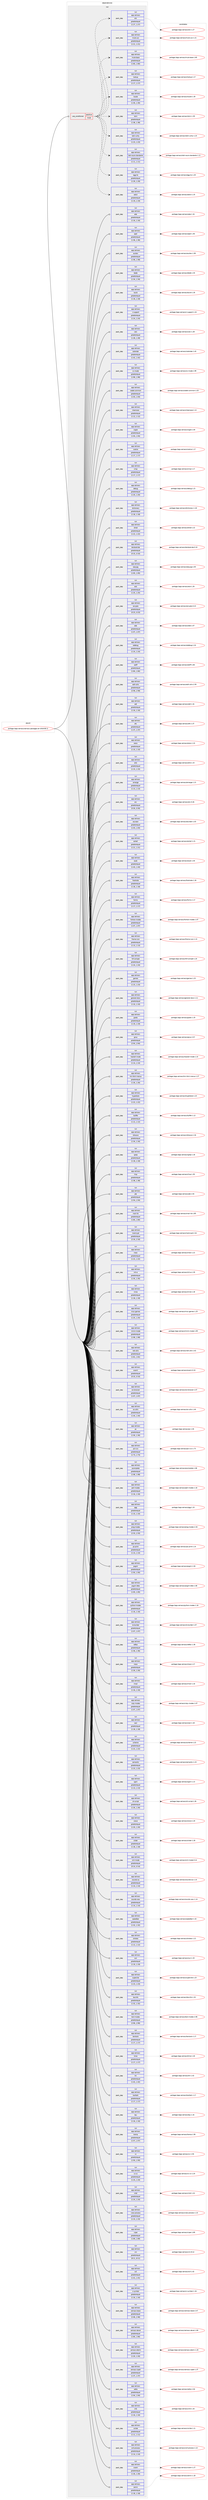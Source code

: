 digraph prolog {

# *************
# Graph options
# *************

newrank=true;
concentrate=true;
compound=true;
graph [rankdir=LR,fontname=Helvetica,fontsize=10,ranksep=1.5];#, ranksep=2.5, nodesep=0.2];
edge  [arrowhead=vee];
node  [fontname=Helvetica,fontsize=10];

# **********
# The ebuild
# **********

subgraph cluster_leftcol {
color=gray;
label=<<i>ebuild</i>>;
id [label="portage://app-xemacs/xemacs-packages-all-2018.08.11", color=red, width=4, href="../app-xemacs/xemacs-packages-all-2018.08.11.svg"];
}

# ****************
# The dependencies
# ****************

subgraph cluster_midcol {
color=gray;
label=<<i>dependencies</i>>;
subgraph cluster_compile {
fillcolor="#eeeeee";
style=filled;
label=<<i>compile</i>>;
}
subgraph cluster_compileandrun {
fillcolor="#eeeeee";
style=filled;
label=<<i>compile and run</i>>;
}
subgraph cluster_run {
fillcolor="#eeeeee";
style=filled;
label=<<i>run</i>>;
subgraph cond16460 {
dependency63600 [label=<<TABLE BORDER="0" CELLBORDER="1" CELLSPACING="0" CELLPADDING="4"><TR><TD ROWSPAN="3" CELLPADDING="10">use_conditional</TD></TR><TR><TD>positive</TD></TR><TR><TD>mule</TD></TR></TABLE>>, shape=none, color=red];
subgraph pack46220 {
dependency63601 [label=<<TABLE BORDER="0" CELLBORDER="1" CELLSPACING="0" CELLPADDING="4" WIDTH="220"><TR><TD ROWSPAN="6" CELLPADDING="30">pack_dep</TD></TR><TR><TD WIDTH="110">run</TD></TR><TR><TD>app-xemacs</TD></TR><TR><TD>edict</TD></TR><TR><TD>greaterequal</TD></TR><TR><TD>[1.19,,,1.19]</TD></TR></TABLE>>, shape=none, color=blue];
}
dependency63600:e -> dependency63601:w [weight=20,style="dashed",arrowhead="vee"];
subgraph pack46221 {
dependency63602 [label=<<TABLE BORDER="0" CELLBORDER="1" CELLSPACING="0" CELLPADDING="4" WIDTH="220"><TR><TD ROWSPAN="6" CELLPADDING="30">pack_dep</TD></TR><TR><TD WIDTH="110">run</TD></TR><TR><TD>app-xemacs</TD></TR><TR><TD>egg-its</TD></TR><TR><TD>greaterequal</TD></TR><TR><TD>[1.29,,,1.29]</TD></TR></TABLE>>, shape=none, color=blue];
}
dependency63600:e -> dependency63602:w [weight=20,style="dashed",arrowhead="vee"];
subgraph pack46222 {
dependency63603 [label=<<TABLE BORDER="0" CELLBORDER="1" CELLSPACING="0" CELLPADDING="4" WIDTH="220"><TR><TD ROWSPAN="6" CELLPADDING="30">pack_dep</TD></TR><TR><TD WIDTH="110">run</TD></TR><TR><TD>app-xemacs</TD></TR><TR><TD>latin-euro-standards</TD></TR><TR><TD>greaterequal</TD></TR><TR><TD>[1.11,,,1.11]</TD></TR></TABLE>>, shape=none, color=blue];
}
dependency63600:e -> dependency63603:w [weight=20,style="dashed",arrowhead="vee"];
subgraph pack46223 {
dependency63604 [label=<<TABLE BORDER="0" CELLBORDER="1" CELLSPACING="0" CELLPADDING="4" WIDTH="220"><TR><TD ROWSPAN="6" CELLPADDING="30">pack_dep</TD></TR><TR><TD WIDTH="110">run</TD></TR><TR><TD>app-xemacs</TD></TR><TR><TD>latin-unity</TD></TR><TR><TD>greaterequal</TD></TR><TR><TD>[1.23,,,1.23]</TD></TR></TABLE>>, shape=none, color=blue];
}
dependency63600:e -> dependency63604:w [weight=20,style="dashed",arrowhead="vee"];
subgraph pack46224 {
dependency63605 [label=<<TABLE BORDER="0" CELLBORDER="1" CELLSPACING="0" CELLPADDING="4" WIDTH="220"><TR><TD ROWSPAN="6" CELLPADDING="30">pack_dep</TD></TR><TR><TD WIDTH="110">run</TD></TR><TR><TD>app-xemacs</TD></TR><TR><TD>leim</TD></TR><TR><TD>greaterequal</TD></TR><TR><TD>[1.38,,,1.38]</TD></TR></TABLE>>, shape=none, color=blue];
}
dependency63600:e -> dependency63605:w [weight=20,style="dashed",arrowhead="vee"];
subgraph pack46225 {
dependency63606 [label=<<TABLE BORDER="0" CELLBORDER="1" CELLSPACING="0" CELLPADDING="4" WIDTH="220"><TR><TD ROWSPAN="6" CELLPADDING="30">pack_dep</TD></TR><TR><TD WIDTH="110">run</TD></TR><TR><TD>app-xemacs</TD></TR><TR><TD>locale</TD></TR><TR><TD>greaterequal</TD></TR><TR><TD>[1.30,,,1.30]</TD></TR></TABLE>>, shape=none, color=blue];
}
dependency63600:e -> dependency63606:w [weight=20,style="dashed",arrowhead="vee"];
subgraph pack46226 {
dependency63607 [label=<<TABLE BORDER="0" CELLBORDER="1" CELLSPACING="0" CELLPADDING="4" WIDTH="220"><TR><TD ROWSPAN="6" CELLPADDING="30">pack_dep</TD></TR><TR><TD WIDTH="110">run</TD></TR><TR><TD>app-xemacs</TD></TR><TR><TD>lookup</TD></TR><TR><TD>greaterequal</TD></TR><TR><TD>[1.17,,,1.17]</TD></TR></TABLE>>, shape=none, color=blue];
}
dependency63600:e -> dependency63607:w [weight=20,style="dashed",arrowhead="vee"];
subgraph pack46227 {
dependency63608 [label=<<TABLE BORDER="0" CELLBORDER="1" CELLSPACING="0" CELLPADDING="4" WIDTH="220"><TR><TD ROWSPAN="6" CELLPADDING="30">pack_dep</TD></TR><TR><TD WIDTH="110">run</TD></TR><TR><TD>app-xemacs</TD></TR><TR><TD>mule-base</TD></TR><TR><TD>greaterequal</TD></TR><TR><TD>[1.60,,,1.60]</TD></TR></TABLE>>, shape=none, color=blue];
}
dependency63600:e -> dependency63608:w [weight=20,style="dashed",arrowhead="vee"];
subgraph pack46228 {
dependency63609 [label=<<TABLE BORDER="0" CELLBORDER="1" CELLSPACING="0" CELLPADDING="4" WIDTH="220"><TR><TD ROWSPAN="6" CELLPADDING="30">pack_dep</TD></TR><TR><TD WIDTH="110">run</TD></TR><TR><TD>app-xemacs</TD></TR><TR><TD>mule-ucs</TD></TR><TR><TD>greaterequal</TD></TR><TR><TD>[1.21,,,1.21]</TD></TR></TABLE>>, shape=none, color=blue];
}
dependency63600:e -> dependency63609:w [weight=20,style="dashed",arrowhead="vee"];
subgraph pack46229 {
dependency63610 [label=<<TABLE BORDER="0" CELLBORDER="1" CELLSPACING="0" CELLPADDING="4" WIDTH="220"><TR><TD ROWSPAN="6" CELLPADDING="30">pack_dep</TD></TR><TR><TD WIDTH="110">run</TD></TR><TR><TD>app-xemacs</TD></TR><TR><TD>skk</TD></TR><TR><TD>greaterequal</TD></TR><TR><TD>[1.27,,,1.27]</TD></TR></TABLE>>, shape=none, color=blue];
}
dependency63600:e -> dependency63610:w [weight=20,style="dashed",arrowhead="vee"];
}
id:e -> dependency63600:w [weight=20,style="solid",arrowhead="odot"];
subgraph pack46230 {
dependency63611 [label=<<TABLE BORDER="0" CELLBORDER="1" CELLSPACING="0" CELLPADDING="4" WIDTH="220"><TR><TD ROWSPAN="6" CELLPADDING="30">pack_dep</TD></TR><TR><TD WIDTH="110">run</TD></TR><TR><TD>app-xemacs</TD></TR><TR><TD>ada</TD></TR><TR><TD>greaterequal</TD></TR><TR><TD>[1.16,,,1.16]</TD></TR></TABLE>>, shape=none, color=blue];
}
id:e -> dependency63611:w [weight=20,style="solid",arrowhead="odot"];
subgraph pack46231 {
dependency63612 [label=<<TABLE BORDER="0" CELLBORDER="1" CELLSPACING="0" CELLPADDING="4" WIDTH="220"><TR><TD ROWSPAN="6" CELLPADDING="30">pack_dep</TD></TR><TR><TD WIDTH="110">run</TD></TR><TR><TD>app-xemacs</TD></TR><TR><TD>apel</TD></TR><TR><TD>greaterequal</TD></TR><TR><TD>[1.36,,,1.36]</TD></TR></TABLE>>, shape=none, color=blue];
}
id:e -> dependency63612:w [weight=20,style="solid",arrowhead="odot"];
subgraph pack46232 {
dependency63613 [label=<<TABLE BORDER="0" CELLBORDER="1" CELLSPACING="0" CELLPADDING="4" WIDTH="220"><TR><TD ROWSPAN="6" CELLPADDING="30">pack_dep</TD></TR><TR><TD WIDTH="110">run</TD></TR><TR><TD>app-xemacs</TD></TR><TR><TD>auctex</TD></TR><TR><TD>greaterequal</TD></TR><TR><TD>[1.58,,,1.58]</TD></TR></TABLE>>, shape=none, color=blue];
}
id:e -> dependency63613:w [weight=20,style="solid",arrowhead="odot"];
subgraph pack46233 {
dependency63614 [label=<<TABLE BORDER="0" CELLBORDER="1" CELLSPACING="0" CELLPADDING="4" WIDTH="220"><TR><TD ROWSPAN="6" CELLPADDING="30">pack_dep</TD></TR><TR><TD WIDTH="110">run</TD></TR><TR><TD>app-xemacs</TD></TR><TR><TD>bbdb</TD></TR><TR><TD>greaterequal</TD></TR><TR><TD>[1.34,,,1.34]</TD></TR></TABLE>>, shape=none, color=blue];
}
id:e -> dependency63614:w [weight=20,style="solid",arrowhead="odot"];
subgraph pack46234 {
dependency63615 [label=<<TABLE BORDER="0" CELLBORDER="1" CELLSPACING="0" CELLPADDING="4" WIDTH="220"><TR><TD ROWSPAN="6" CELLPADDING="30">pack_dep</TD></TR><TR><TD WIDTH="110">run</TD></TR><TR><TD>app-xemacs</TD></TR><TR><TD>build</TD></TR><TR><TD>greaterequal</TD></TR><TR><TD>[1.18,,,1.18]</TD></TR></TABLE>>, shape=none, color=blue];
}
id:e -> dependency63615:w [weight=20,style="solid",arrowhead="odot"];
subgraph pack46235 {
dependency63616 [label=<<TABLE BORDER="0" CELLBORDER="1" CELLSPACING="0" CELLPADDING="4" WIDTH="220"><TR><TD ROWSPAN="6" CELLPADDING="30">pack_dep</TD></TR><TR><TD WIDTH="110">run</TD></TR><TR><TD>app-xemacs</TD></TR><TR><TD>c-support</TD></TR><TR><TD>greaterequal</TD></TR><TR><TD>[1.24,,,1.24]</TD></TR></TABLE>>, shape=none, color=blue];
}
id:e -> dependency63616:w [weight=20,style="solid",arrowhead="odot"];
subgraph pack46236 {
dependency63617 [label=<<TABLE BORDER="0" CELLBORDER="1" CELLSPACING="0" CELLPADDING="4" WIDTH="220"><TR><TD ROWSPAN="6" CELLPADDING="30">pack_dep</TD></TR><TR><TD WIDTH="110">run</TD></TR><TR><TD>app-xemacs</TD></TR><TR><TD>calc</TD></TR><TR><TD>greaterequal</TD></TR><TR><TD>[1.28,,,1.28]</TD></TR></TABLE>>, shape=none, color=blue];
}
id:e -> dependency63617:w [weight=20,style="solid",arrowhead="odot"];
subgraph pack46237 {
dependency63618 [label=<<TABLE BORDER="0" CELLBORDER="1" CELLSPACING="0" CELLPADDING="4" WIDTH="220"><TR><TD ROWSPAN="6" CELLPADDING="30">pack_dep</TD></TR><TR><TD WIDTH="110">run</TD></TR><TR><TD>app-xemacs</TD></TR><TR><TD>calendar</TD></TR><TR><TD>greaterequal</TD></TR><TR><TD>[1.42,,,1.42]</TD></TR></TABLE>>, shape=none, color=blue];
}
id:e -> dependency63618:w [weight=20,style="solid",arrowhead="odot"];
subgraph pack46238 {
dependency63619 [label=<<TABLE BORDER="0" CELLBORDER="1" CELLSPACING="0" CELLPADDING="4" WIDTH="220"><TR><TD ROWSPAN="6" CELLPADDING="30">pack_dep</TD></TR><TR><TD WIDTH="110">run</TD></TR><TR><TD>app-xemacs</TD></TR><TR><TD>cc-mode</TD></TR><TR><TD>greaterequal</TD></TR><TR><TD>[1.99,,,1.99]</TD></TR></TABLE>>, shape=none, color=blue];
}
id:e -> dependency63619:w [weight=20,style="solid",arrowhead="odot"];
subgraph pack46239 {
dependency63620 [label=<<TABLE BORDER="0" CELLBORDER="1" CELLSPACING="0" CELLPADDING="4" WIDTH="220"><TR><TD ROWSPAN="6" CELLPADDING="30">pack_dep</TD></TR><TR><TD WIDTH="110">run</TD></TR><TR><TD>app-xemacs</TD></TR><TR><TD>cedet-common</TD></TR><TR><TD>greaterequal</TD></TR><TR><TD>[1.03,,,1.03]</TD></TR></TABLE>>, shape=none, color=blue];
}
id:e -> dependency63620:w [weight=20,style="solid",arrowhead="odot"];
subgraph pack46240 {
dependency63621 [label=<<TABLE BORDER="0" CELLBORDER="1" CELLSPACING="0" CELLPADDING="4" WIDTH="220"><TR><TD ROWSPAN="6" CELLPADDING="30">pack_dep</TD></TR><TR><TD WIDTH="110">run</TD></TR><TR><TD>app-xemacs</TD></TR><TR><TD>clearcase</TD></TR><TR><TD>greaterequal</TD></TR><TR><TD>[1.12,,,1.12]</TD></TR></TABLE>>, shape=none, color=blue];
}
id:e -> dependency63621:w [weight=20,style="solid",arrowhead="odot"];
subgraph pack46241 {
dependency63622 [label=<<TABLE BORDER="0" CELLBORDER="1" CELLSPACING="0" CELLPADDING="4" WIDTH="220"><TR><TD ROWSPAN="6" CELLPADDING="30">pack_dep</TD></TR><TR><TD WIDTH="110">run</TD></TR><TR><TD>app-xemacs</TD></TR><TR><TD>cogre</TD></TR><TR><TD>greaterequal</TD></TR><TR><TD>[1.04,,,1.04]</TD></TR></TABLE>>, shape=none, color=blue];
}
id:e -> dependency63622:w [weight=20,style="solid",arrowhead="odot"];
subgraph pack46242 {
dependency63623 [label=<<TABLE BORDER="0" CELLBORDER="1" CELLSPACING="0" CELLPADDING="4" WIDTH="220"><TR><TD ROWSPAN="6" CELLPADDING="30">pack_dep</TD></TR><TR><TD WIDTH="110">run</TD></TR><TR><TD>app-xemacs</TD></TR><TR><TD>cookie</TD></TR><TR><TD>greaterequal</TD></TR><TR><TD>[1.17,,,1.17]</TD></TR></TABLE>>, shape=none, color=blue];
}
id:e -> dependency63623:w [weight=20,style="solid",arrowhead="odot"];
subgraph pack46243 {
dependency63624 [label=<<TABLE BORDER="0" CELLBORDER="1" CELLSPACING="0" CELLPADDING="4" WIDTH="220"><TR><TD ROWSPAN="6" CELLPADDING="30">pack_dep</TD></TR><TR><TD WIDTH="110">run</TD></TR><TR><TD>app-xemacs</TD></TR><TR><TD>crisp</TD></TR><TR><TD>greaterequal</TD></TR><TR><TD>[1.17,,,1.17]</TD></TR></TABLE>>, shape=none, color=blue];
}
id:e -> dependency63624:w [weight=20,style="solid",arrowhead="odot"];
subgraph pack46244 {
dependency63625 [label=<<TABLE BORDER="0" CELLBORDER="1" CELLSPACING="0" CELLPADDING="4" WIDTH="220"><TR><TD ROWSPAN="6" CELLPADDING="30">pack_dep</TD></TR><TR><TD WIDTH="110">run</TD></TR><TR><TD>app-xemacs</TD></TR><TR><TD>debug</TD></TR><TR><TD>greaterequal</TD></TR><TR><TD>[1.20,,,1.20]</TD></TR></TABLE>>, shape=none, color=blue];
}
id:e -> dependency63625:w [weight=20,style="solid",arrowhead="odot"];
subgraph pack46245 {
dependency63626 [label=<<TABLE BORDER="0" CELLBORDER="1" CELLSPACING="0" CELLPADDING="4" WIDTH="220"><TR><TD ROWSPAN="6" CELLPADDING="30">pack_dep</TD></TR><TR><TD WIDTH="110">run</TD></TR><TR><TD>app-xemacs</TD></TR><TR><TD>dictionary</TD></TR><TR><TD>greaterequal</TD></TR><TR><TD>[1.18,,,1.18]</TD></TR></TABLE>>, shape=none, color=blue];
}
id:e -> dependency63626:w [weight=20,style="solid",arrowhead="odot"];
subgraph pack46246 {
dependency63627 [label=<<TABLE BORDER="0" CELLBORDER="1" CELLSPACING="0" CELLPADDING="4" WIDTH="220"><TR><TD ROWSPAN="6" CELLPADDING="30">pack_dep</TD></TR><TR><TD WIDTH="110">run</TD></TR><TR><TD>app-xemacs</TD></TR><TR><TD>dired</TD></TR><TR><TD>greaterequal</TD></TR><TR><TD>[1.22,,,1.22]</TD></TR></TABLE>>, shape=none, color=blue];
}
id:e -> dependency63627:w [weight=20,style="solid",arrowhead="odot"];
subgraph pack46247 {
dependency63628 [label=<<TABLE BORDER="0" CELLBORDER="1" CELLSPACING="0" CELLPADDING="4" WIDTH="220"><TR><TD ROWSPAN="6" CELLPADDING="30">pack_dep</TD></TR><TR><TD WIDTH="110">run</TD></TR><TR><TD>app-xemacs</TD></TR><TR><TD>docbookide</TD></TR><TR><TD>greaterequal</TD></TR><TR><TD>[0.10,,,0.10]</TD></TR></TABLE>>, shape=none, color=blue];
}
id:e -> dependency63628:w [weight=20,style="solid",arrowhead="odot"];
subgraph pack46248 {
dependency63629 [label=<<TABLE BORDER="0" CELLBORDER="1" CELLSPACING="0" CELLPADDING="4" WIDTH="220"><TR><TD ROWSPAN="6" CELLPADDING="30">pack_dep</TD></TR><TR><TD WIDTH="110">run</TD></TR><TR><TD>app-xemacs</TD></TR><TR><TD>easypg</TD></TR><TR><TD>greaterequal</TD></TR><TR><TD>[1.05,,,1.05]</TD></TR></TABLE>>, shape=none, color=blue];
}
id:e -> dependency63629:w [weight=20,style="solid",arrowhead="odot"];
subgraph pack46249 {
dependency63630 [label=<<TABLE BORDER="0" CELLBORDER="1" CELLSPACING="0" CELLPADDING="4" WIDTH="220"><TR><TD ROWSPAN="6" CELLPADDING="30">pack_dep</TD></TR><TR><TD WIDTH="110">run</TD></TR><TR><TD>app-xemacs</TD></TR><TR><TD>ecb</TD></TR><TR><TD>greaterequal</TD></TR><TR><TD>[1.25,,,1.25]</TD></TR></TABLE>>, shape=none, color=blue];
}
id:e -> dependency63630:w [weight=20,style="solid",arrowhead="odot"];
subgraph pack46250 {
dependency63631 [label=<<TABLE BORDER="0" CELLBORDER="1" CELLSPACING="0" CELLPADDING="4" WIDTH="220"><TR><TD ROWSPAN="6" CELLPADDING="30">pack_dep</TD></TR><TR><TD WIDTH="110">run</TD></TR><TR><TD>app-xemacs</TD></TR><TR><TD>ecrypto</TD></TR><TR><TD>greaterequal</TD></TR><TR><TD>[0.23,,,0.23]</TD></TR></TABLE>>, shape=none, color=blue];
}
id:e -> dependency63631:w [weight=20,style="solid",arrowhead="odot"];
subgraph pack46251 {
dependency63632 [label=<<TABLE BORDER="0" CELLBORDER="1" CELLSPACING="0" CELLPADDING="4" WIDTH="220"><TR><TD ROWSPAN="6" CELLPADDING="30">pack_dep</TD></TR><TR><TD WIDTH="110">run</TD></TR><TR><TD>app-xemacs</TD></TR><TR><TD>ede</TD></TR><TR><TD>greaterequal</TD></TR><TR><TD>[1.07,,,1.07]</TD></TR></TABLE>>, shape=none, color=blue];
}
id:e -> dependency63632:w [weight=20,style="solid",arrowhead="odot"];
subgraph pack46252 {
dependency63633 [label=<<TABLE BORDER="0" CELLBORDER="1" CELLSPACING="0" CELLPADDING="4" WIDTH="220"><TR><TD ROWSPAN="6" CELLPADDING="30">pack_dep</TD></TR><TR><TD WIDTH="110">run</TD></TR><TR><TD>app-xemacs</TD></TR><TR><TD>edebug</TD></TR><TR><TD>greaterequal</TD></TR><TR><TD>[1.24,,,1.24]</TD></TR></TABLE>>, shape=none, color=blue];
}
id:e -> dependency63633:w [weight=20,style="solid",arrowhead="odot"];
subgraph pack46253 {
dependency63634 [label=<<TABLE BORDER="0" CELLBORDER="1" CELLSPACING="0" CELLPADDING="4" WIDTH="220"><TR><TD ROWSPAN="6" CELLPADDING="30">pack_dep</TD></TR><TR><TD WIDTH="110">run</TD></TR><TR><TD>app-xemacs</TD></TR><TR><TD>ediff</TD></TR><TR><TD>greaterequal</TD></TR><TR><TD>[1.84,,,1.84]</TD></TR></TABLE>>, shape=none, color=blue];
}
id:e -> dependency63634:w [weight=20,style="solid",arrowhead="odot"];
subgraph pack46254 {
dependency63635 [label=<<TABLE BORDER="0" CELLBORDER="1" CELLSPACING="0" CELLPADDING="4" WIDTH="220"><TR><TD ROWSPAN="6" CELLPADDING="30">pack_dep</TD></TR><TR><TD WIDTH="110">run</TD></TR><TR><TD>app-xemacs</TD></TR><TR><TD>edit-utils</TD></TR><TR><TD>greaterequal</TD></TR><TR><TD>[2.58,,,2.58]</TD></TR></TABLE>>, shape=none, color=blue];
}
id:e -> dependency63635:w [weight=20,style="solid",arrowhead="odot"];
subgraph pack46255 {
dependency63636 [label=<<TABLE BORDER="0" CELLBORDER="1" CELLSPACING="0" CELLPADDING="4" WIDTH="220"><TR><TD ROWSPAN="6" CELLPADDING="30">pack_dep</TD></TR><TR><TD WIDTH="110">run</TD></TR><TR><TD>app-xemacs</TD></TR><TR><TD>edt</TD></TR><TR><TD>greaterequal</TD></TR><TR><TD>[1.16,,,1.16]</TD></TR></TABLE>>, shape=none, color=blue];
}
id:e -> dependency63636:w [weight=20,style="solid",arrowhead="odot"];
subgraph pack46256 {
dependency63637 [label=<<TABLE BORDER="0" CELLBORDER="1" CELLSPACING="0" CELLPADDING="4" WIDTH="220"><TR><TD ROWSPAN="6" CELLPADDING="30">pack_dep</TD></TR><TR><TD WIDTH="110">run</TD></TR><TR><TD>app-xemacs</TD></TR><TR><TD>efs</TD></TR><TR><TD>greaterequal</TD></TR><TR><TD>[1.37,,,1.37]</TD></TR></TABLE>>, shape=none, color=blue];
}
id:e -> dependency63637:w [weight=20,style="solid",arrowhead="odot"];
subgraph pack46257 {
dependency63638 [label=<<TABLE BORDER="0" CELLBORDER="1" CELLSPACING="0" CELLPADDING="4" WIDTH="220"><TR><TD ROWSPAN="6" CELLPADDING="30">pack_dep</TD></TR><TR><TD WIDTH="110">run</TD></TR><TR><TD>app-xemacs</TD></TR><TR><TD>eieio</TD></TR><TR><TD>greaterequal</TD></TR><TR><TD>[1.10,,,1.10]</TD></TR></TABLE>>, shape=none, color=blue];
}
id:e -> dependency63638:w [weight=20,style="solid",arrowhead="odot"];
subgraph pack46258 {
dependency63639 [label=<<TABLE BORDER="0" CELLBORDER="1" CELLSPACING="0" CELLPADDING="4" WIDTH="220"><TR><TD ROWSPAN="6" CELLPADDING="30">pack_dep</TD></TR><TR><TD WIDTH="110">run</TD></TR><TR><TD>app-xemacs</TD></TR><TR><TD>elib</TD></TR><TR><TD>greaterequal</TD></TR><TR><TD>[1.15,,,1.15]</TD></TR></TABLE>>, shape=none, color=blue];
}
id:e -> dependency63639:w [weight=20,style="solid",arrowhead="odot"];
subgraph pack46259 {
dependency63640 [label=<<TABLE BORDER="0" CELLBORDER="1" CELLSPACING="0" CELLPADDING="4" WIDTH="220"><TR><TD ROWSPAN="6" CELLPADDING="30">pack_dep</TD></TR><TR><TD WIDTH="110">run</TD></TR><TR><TD>app-xemacs</TD></TR><TR><TD>emerge</TD></TR><TR><TD>greaterequal</TD></TR><TR><TD>[1.13,,,1.13]</TD></TR></TABLE>>, shape=none, color=blue];
}
id:e -> dependency63640:w [weight=20,style="solid",arrowhead="odot"];
subgraph pack46260 {
dependency63641 [label=<<TABLE BORDER="0" CELLBORDER="1" CELLSPACING="0" CELLPADDING="4" WIDTH="220"><TR><TD ROWSPAN="6" CELLPADDING="30">pack_dep</TD></TR><TR><TD WIDTH="110">run</TD></TR><TR><TD>app-xemacs</TD></TR><TR><TD>erc</TD></TR><TR><TD>greaterequal</TD></TR><TR><TD>[0.26,,,0.26]</TD></TR></TABLE>>, shape=none, color=blue];
}
id:e -> dependency63641:w [weight=20,style="solid",arrowhead="odot"];
subgraph pack46261 {
dependency63642 [label=<<TABLE BORDER="0" CELLBORDER="1" CELLSPACING="0" CELLPADDING="4" WIDTH="220"><TR><TD ROWSPAN="6" CELLPADDING="30">pack_dep</TD></TR><TR><TD WIDTH="110">run</TD></TR><TR><TD>app-xemacs</TD></TR><TR><TD>escreen</TD></TR><TR><TD>greaterequal</TD></TR><TR><TD>[1.03,,,1.03]</TD></TR></TABLE>>, shape=none, color=blue];
}
id:e -> dependency63642:w [weight=20,style="solid",arrowhead="odot"];
subgraph pack46262 {
dependency63643 [label=<<TABLE BORDER="0" CELLBORDER="1" CELLSPACING="0" CELLPADDING="4" WIDTH="220"><TR><TD ROWSPAN="6" CELLPADDING="30">pack_dep</TD></TR><TR><TD WIDTH="110">run</TD></TR><TR><TD>app-xemacs</TD></TR><TR><TD>eshell</TD></TR><TR><TD>greaterequal</TD></TR><TR><TD>[1.21,,,1.21]</TD></TR></TABLE>>, shape=none, color=blue];
}
id:e -> dependency63643:w [weight=20,style="solid",arrowhead="odot"];
subgraph pack46263 {
dependency63644 [label=<<TABLE BORDER="0" CELLBORDER="1" CELLSPACING="0" CELLPADDING="4" WIDTH="220"><TR><TD ROWSPAN="6" CELLPADDING="30">pack_dep</TD></TR><TR><TD WIDTH="110">run</TD></TR><TR><TD>app-xemacs</TD></TR><TR><TD>eudc</TD></TR><TR><TD>greaterequal</TD></TR><TR><TD>[1.43,,,1.43]</TD></TR></TABLE>>, shape=none, color=blue];
}
id:e -> dependency63644:w [weight=20,style="solid",arrowhead="odot"];
subgraph pack46264 {
dependency63645 [label=<<TABLE BORDER="0" CELLBORDER="1" CELLSPACING="0" CELLPADDING="4" WIDTH="220"><TR><TD ROWSPAN="6" CELLPADDING="30">pack_dep</TD></TR><TR><TD WIDTH="110">run</TD></TR><TR><TD>app-xemacs</TD></TR><TR><TD>footnote</TD></TR><TR><TD>greaterequal</TD></TR><TR><TD>[1.18,,,1.18]</TD></TR></TABLE>>, shape=none, color=blue];
}
id:e -> dependency63645:w [weight=20,style="solid",arrowhead="odot"];
subgraph pack46265 {
dependency63646 [label=<<TABLE BORDER="0" CELLBORDER="1" CELLSPACING="0" CELLPADDING="4" WIDTH="220"><TR><TD ROWSPAN="6" CELLPADDING="30">pack_dep</TD></TR><TR><TD WIDTH="110">run</TD></TR><TR><TD>app-xemacs</TD></TR><TR><TD>forms</TD></TR><TR><TD>greaterequal</TD></TR><TR><TD>[1.17,,,1.17]</TD></TR></TABLE>>, shape=none, color=blue];
}
id:e -> dependency63646:w [weight=20,style="solid",arrowhead="odot"];
subgraph pack46266 {
dependency63647 [label=<<TABLE BORDER="0" CELLBORDER="1" CELLSPACING="0" CELLPADDING="4" WIDTH="220"><TR><TD ROWSPAN="6" CELLPADDING="30">pack_dep</TD></TR><TR><TD WIDTH="110">run</TD></TR><TR><TD>app-xemacs</TD></TR><TR><TD>fortran-modes</TD></TR><TR><TD>greaterequal</TD></TR><TR><TD>[1.07,,,1.07]</TD></TR></TABLE>>, shape=none, color=blue];
}
id:e -> dependency63647:w [weight=20,style="solid",arrowhead="odot"];
subgraph pack46267 {
dependency63648 [label=<<TABLE BORDER="0" CELLBORDER="1" CELLSPACING="0" CELLPADDING="4" WIDTH="220"><TR><TD ROWSPAN="6" CELLPADDING="30">pack_dep</TD></TR><TR><TD WIDTH="110">run</TD></TR><TR><TD>app-xemacs</TD></TR><TR><TD>frame-icon</TD></TR><TR><TD>greaterequal</TD></TR><TR><TD>[1.13,,,1.13]</TD></TR></TABLE>>, shape=none, color=blue];
}
id:e -> dependency63648:w [weight=20,style="solid",arrowhead="odot"];
subgraph pack46268 {
dependency63649 [label=<<TABLE BORDER="0" CELLBORDER="1" CELLSPACING="0" CELLPADDING="4" WIDTH="220"><TR><TD ROWSPAN="6" CELLPADDING="30">pack_dep</TD></TR><TR><TD WIDTH="110">run</TD></TR><TR><TD>app-xemacs</TD></TR><TR><TD>fsf-compat</TD></TR><TR><TD>greaterequal</TD></TR><TR><TD>[1.24,,,1.24]</TD></TR></TABLE>>, shape=none, color=blue];
}
id:e -> dependency63649:w [weight=20,style="solid",arrowhead="odot"];
subgraph pack46269 {
dependency63650 [label=<<TABLE BORDER="0" CELLBORDER="1" CELLSPACING="0" CELLPADDING="4" WIDTH="220"><TR><TD ROWSPAN="6" CELLPADDING="30">pack_dep</TD></TR><TR><TD WIDTH="110">run</TD></TR><TR><TD>app-xemacs</TD></TR><TR><TD>games</TD></TR><TR><TD>greaterequal</TD></TR><TR><TD>[1.23,,,1.23]</TD></TR></TABLE>>, shape=none, color=blue];
}
id:e -> dependency63650:w [weight=20,style="solid",arrowhead="odot"];
subgraph pack46270 {
dependency63651 [label=<<TABLE BORDER="0" CELLBORDER="1" CELLSPACING="0" CELLPADDING="4" WIDTH="220"><TR><TD ROWSPAN="6" CELLPADDING="30">pack_dep</TD></TR><TR><TD WIDTH="110">run</TD></TR><TR><TD>app-xemacs</TD></TR><TR><TD>general-docs</TD></TR><TR><TD>greaterequal</TD></TR><TR><TD>[1.10,,,1.10]</TD></TR></TABLE>>, shape=none, color=blue];
}
id:e -> dependency63651:w [weight=20,style="solid",arrowhead="odot"];
subgraph pack46271 {
dependency63652 [label=<<TABLE BORDER="0" CELLBORDER="1" CELLSPACING="0" CELLPADDING="4" WIDTH="220"><TR><TD ROWSPAN="6" CELLPADDING="30">pack_dep</TD></TR><TR><TD WIDTH="110">run</TD></TR><TR><TD>app-xemacs</TD></TR><TR><TD>gnats</TD></TR><TR><TD>greaterequal</TD></TR><TR><TD>[1.19,,,1.19]</TD></TR></TABLE>>, shape=none, color=blue];
}
id:e -> dependency63652:w [weight=20,style="solid",arrowhead="odot"];
subgraph pack46272 {
dependency63653 [label=<<TABLE BORDER="0" CELLBORDER="1" CELLSPACING="0" CELLPADDING="4" WIDTH="220"><TR><TD ROWSPAN="6" CELLPADDING="30">pack_dep</TD></TR><TR><TD WIDTH="110">run</TD></TR><TR><TD>app-xemacs</TD></TR><TR><TD>gnus</TD></TR><TR><TD>greaterequal</TD></TR><TR><TD>[2.04,,,2.04]</TD></TR></TABLE>>, shape=none, color=blue];
}
id:e -> dependency63653:w [weight=20,style="solid",arrowhead="odot"];
subgraph pack46273 {
dependency63654 [label=<<TABLE BORDER="0" CELLBORDER="1" CELLSPACING="0" CELLPADDING="4" WIDTH="220"><TR><TD ROWSPAN="6" CELLPADDING="30">pack_dep</TD></TR><TR><TD WIDTH="110">run</TD></TR><TR><TD>app-xemacs</TD></TR><TR><TD>haskell-mode</TD></TR><TR><TD>greaterequal</TD></TR><TR><TD>[1.14,,,1.14]</TD></TR></TABLE>>, shape=none, color=blue];
}
id:e -> dependency63654:w [weight=20,style="solid",arrowhead="odot"];
subgraph pack46274 {
dependency63655 [label=<<TABLE BORDER="0" CELLBORDER="1" CELLSPACING="0" CELLPADDING="4" WIDTH="220"><TR><TD ROWSPAN="6" CELLPADDING="30">pack_dep</TD></TR><TR><TD WIDTH="110">run</TD></TR><TR><TD>app-xemacs</TD></TR><TR><TD>hm-html-menus</TD></TR><TR><TD>greaterequal</TD></TR><TR><TD>[1.26,,,1.26]</TD></TR></TABLE>>, shape=none, color=blue];
}
id:e -> dependency63655:w [weight=20,style="solid",arrowhead="odot"];
subgraph pack46275 {
dependency63656 [label=<<TABLE BORDER="0" CELLBORDER="1" CELLSPACING="0" CELLPADDING="4" WIDTH="220"><TR><TD ROWSPAN="6" CELLPADDING="30">pack_dep</TD></TR><TR><TD WIDTH="110">run</TD></TR><TR><TD>app-xemacs</TD></TR><TR><TD>hyperbole</TD></TR><TR><TD>greaterequal</TD></TR><TR><TD>[1.22,,,1.22]</TD></TR></TABLE>>, shape=none, color=blue];
}
id:e -> dependency63656:w [weight=20,style="solid",arrowhead="odot"];
subgraph pack46276 {
dependency63657 [label=<<TABLE BORDER="0" CELLBORDER="1" CELLSPACING="0" CELLPADDING="4" WIDTH="220"><TR><TD ROWSPAN="6" CELLPADDING="30">pack_dep</TD></TR><TR><TD WIDTH="110">run</TD></TR><TR><TD>app-xemacs</TD></TR><TR><TD>ibuffer</TD></TR><TR><TD>greaterequal</TD></TR><TR><TD>[1.12,,,1.12]</TD></TR></TABLE>>, shape=none, color=blue];
}
id:e -> dependency63657:w [weight=20,style="solid",arrowhead="odot"];
subgraph pack46277 {
dependency63658 [label=<<TABLE BORDER="0" CELLBORDER="1" CELLSPACING="0" CELLPADDING="4" WIDTH="220"><TR><TD ROWSPAN="6" CELLPADDING="30">pack_dep</TD></TR><TR><TD WIDTH="110">run</TD></TR><TR><TD>app-xemacs</TD></TR><TR><TD>idlwave</TD></TR><TR><TD>greaterequal</TD></TR><TR><TD>[1.34,,,1.34]</TD></TR></TABLE>>, shape=none, color=blue];
}
id:e -> dependency63658:w [weight=20,style="solid",arrowhead="odot"];
subgraph pack46278 {
dependency63659 [label=<<TABLE BORDER="0" CELLBORDER="1" CELLSPACING="0" CELLPADDING="4" WIDTH="220"><TR><TD ROWSPAN="6" CELLPADDING="30">pack_dep</TD></TR><TR><TD WIDTH="110">run</TD></TR><TR><TD>app-xemacs</TD></TR><TR><TD>igrep</TD></TR><TR><TD>greaterequal</TD></TR><TR><TD>[1.18,,,1.18]</TD></TR></TABLE>>, shape=none, color=blue];
}
id:e -> dependency63659:w [weight=20,style="solid",arrowhead="odot"];
subgraph pack46279 {
dependency63660 [label=<<TABLE BORDER="0" CELLBORDER="1" CELLSPACING="0" CELLPADDING="4" WIDTH="220"><TR><TD ROWSPAN="6" CELLPADDING="30">pack_dep</TD></TR><TR><TD WIDTH="110">run</TD></TR><TR><TD>app-xemacs</TD></TR><TR><TD>ilisp</TD></TR><TR><TD>greaterequal</TD></TR><TR><TD>[1.38,,,1.38]</TD></TR></TABLE>>, shape=none, color=blue];
}
id:e -> dependency63660:w [weight=20,style="solid",arrowhead="odot"];
subgraph pack46280 {
dependency63661 [label=<<TABLE BORDER="0" CELLBORDER="1" CELLSPACING="0" CELLPADDING="4" WIDTH="220"><TR><TD ROWSPAN="6" CELLPADDING="30">pack_dep</TD></TR><TR><TD WIDTH="110">run</TD></TR><TR><TD>app-xemacs</TD></TR><TR><TD>jde</TD></TR><TR><TD>greaterequal</TD></TR><TR><TD>[1.54,,,1.54]</TD></TR></TABLE>>, shape=none, color=blue];
}
id:e -> dependency63661:w [weight=20,style="solid",arrowhead="odot"];
subgraph pack46281 {
dependency63662 [label=<<TABLE BORDER="0" CELLBORDER="1" CELLSPACING="0" CELLPADDING="4" WIDTH="220"><TR><TD ROWSPAN="6" CELLPADDING="30">pack_dep</TD></TR><TR><TD WIDTH="110">run</TD></TR><TR><TD>app-xemacs</TD></TR><TR><TD>mail-lib</TD></TR><TR><TD>greaterequal</TD></TR><TR><TD>[1.84,,,1.84]</TD></TR></TABLE>>, shape=none, color=blue];
}
id:e -> dependency63662:w [weight=20,style="solid",arrowhead="odot"];
subgraph pack46282 {
dependency63663 [label=<<TABLE BORDER="0" CELLBORDER="1" CELLSPACING="0" CELLPADDING="4" WIDTH="220"><TR><TD ROWSPAN="6" CELLPADDING="30">pack_dep</TD></TR><TR><TD WIDTH="110">run</TD></TR><TR><TD>app-xemacs</TD></TR><TR><TD>mailcrypt</TD></TR><TR><TD>greaterequal</TD></TR><TR><TD>[2.16,,,2.16]</TD></TR></TABLE>>, shape=none, color=blue];
}
id:e -> dependency63663:w [weight=20,style="solid",arrowhead="odot"];
subgraph pack46283 {
dependency63664 [label=<<TABLE BORDER="0" CELLBORDER="1" CELLSPACING="0" CELLPADDING="4" WIDTH="220"><TR><TD ROWSPAN="6" CELLPADDING="30">pack_dep</TD></TR><TR><TD WIDTH="110">run</TD></TR><TR><TD>app-xemacs</TD></TR><TR><TD>mew</TD></TR><TR><TD>greaterequal</TD></TR><TR><TD>[1.22,,,1.22]</TD></TR></TABLE>>, shape=none, color=blue];
}
id:e -> dependency63664:w [weight=20,style="solid",arrowhead="odot"];
subgraph pack46284 {
dependency63665 [label=<<TABLE BORDER="0" CELLBORDER="1" CELLSPACING="0" CELLPADDING="4" WIDTH="220"><TR><TD ROWSPAN="6" CELLPADDING="30">pack_dep</TD></TR><TR><TD WIDTH="110">run</TD></TR><TR><TD>app-xemacs</TD></TR><TR><TD>mh-e</TD></TR><TR><TD>greaterequal</TD></TR><TR><TD>[1.35,,,1.35]</TD></TR></TABLE>>, shape=none, color=blue];
}
id:e -> dependency63665:w [weight=20,style="solid",arrowhead="odot"];
subgraph pack46285 {
dependency63666 [label=<<TABLE BORDER="0" CELLBORDER="1" CELLSPACING="0" CELLPADDING="4" WIDTH="220"><TR><TD ROWSPAN="6" CELLPADDING="30">pack_dep</TD></TR><TR><TD WIDTH="110">run</TD></TR><TR><TD>app-xemacs</TD></TR><TR><TD>mine</TD></TR><TR><TD>greaterequal</TD></TR><TR><TD>[1.18,,,1.18]</TD></TR></TABLE>>, shape=none, color=blue];
}
id:e -> dependency63666:w [weight=20,style="solid",arrowhead="odot"];
subgraph pack46286 {
dependency63667 [label=<<TABLE BORDER="0" CELLBORDER="1" CELLSPACING="0" CELLPADDING="4" WIDTH="220"><TR><TD ROWSPAN="6" CELLPADDING="30">pack_dep</TD></TR><TR><TD WIDTH="110">run</TD></TR><TR><TD>app-xemacs</TD></TR><TR><TD>misc-games</TD></TR><TR><TD>greaterequal</TD></TR><TR><TD>[1.25,,,1.25]</TD></TR></TABLE>>, shape=none, color=blue];
}
id:e -> dependency63667:w [weight=20,style="solid",arrowhead="odot"];
subgraph pack46287 {
dependency63668 [label=<<TABLE BORDER="0" CELLBORDER="1" CELLSPACING="0" CELLPADDING="4" WIDTH="220"><TR><TD ROWSPAN="6" CELLPADDING="30">pack_dep</TD></TR><TR><TD WIDTH="110">run</TD></TR><TR><TD>app-xemacs</TD></TR><TR><TD>mmm-mode</TD></TR><TR><TD>greaterequal</TD></TR><TR><TD>[1.08,,,1.08]</TD></TR></TABLE>>, shape=none, color=blue];
}
id:e -> dependency63668:w [weight=20,style="solid",arrowhead="odot"];
subgraph pack46288 {
dependency63669 [label=<<TABLE BORDER="0" CELLBORDER="1" CELLSPACING="0" CELLPADDING="4" WIDTH="220"><TR><TD ROWSPAN="6" CELLPADDING="30">pack_dep</TD></TR><TR><TD WIDTH="110">run</TD></TR><TR><TD>app-xemacs</TD></TR><TR><TD>net-utils</TD></TR><TR><TD>greaterequal</TD></TR><TR><TD>[1.61,,,1.61]</TD></TR></TABLE>>, shape=none, color=blue];
}
id:e -> dependency63669:w [weight=20,style="solid",arrowhead="odot"];
subgraph pack46289 {
dependency63670 [label=<<TABLE BORDER="0" CELLBORDER="1" CELLSPACING="0" CELLPADDING="4" WIDTH="220"><TR><TD ROWSPAN="6" CELLPADDING="30">pack_dep</TD></TR><TR><TD WIDTH="110">run</TD></TR><TR><TD>app-xemacs</TD></TR><TR><TD>ocaml</TD></TR><TR><TD>greaterequal</TD></TR><TR><TD>[0.10,,,0.10]</TD></TR></TABLE>>, shape=none, color=blue];
}
id:e -> dependency63670:w [weight=20,style="solid",arrowhead="odot"];
subgraph pack46290 {
dependency63671 [label=<<TABLE BORDER="0" CELLBORDER="1" CELLSPACING="0" CELLPADDING="4" WIDTH="220"><TR><TD ROWSPAN="6" CELLPADDING="30">pack_dep</TD></TR><TR><TD WIDTH="110">run</TD></TR><TR><TD>app-xemacs</TD></TR><TR><TD>oo-browser</TD></TR><TR><TD>greaterequal</TD></TR><TR><TD>[1.07,,,1.07]</TD></TR></TABLE>>, shape=none, color=blue];
}
id:e -> dependency63671:w [weight=20,style="solid",arrowhead="odot"];
subgraph pack46291 {
dependency63672 [label=<<TABLE BORDER="0" CELLBORDER="1" CELLSPACING="0" CELLPADDING="4" WIDTH="220"><TR><TD ROWSPAN="6" CELLPADDING="30">pack_dep</TD></TR><TR><TD WIDTH="110">run</TD></TR><TR><TD>app-xemacs</TD></TR><TR><TD>os-utils</TD></TR><TR><TD>greaterequal</TD></TR><TR><TD>[1.44,,,1.44]</TD></TR></TABLE>>, shape=none, color=blue];
}
id:e -> dependency63672:w [weight=20,style="solid",arrowhead="odot"];
subgraph pack46292 {
dependency63673 [label=<<TABLE BORDER="0" CELLBORDER="1" CELLSPACING="0" CELLPADDING="4" WIDTH="220"><TR><TD ROWSPAN="6" CELLPADDING="30">pack_dep</TD></TR><TR><TD WIDTH="110">run</TD></TR><TR><TD>app-xemacs</TD></TR><TR><TD>pc</TD></TR><TR><TD>greaterequal</TD></TR><TR><TD>[1.30,,,1.30]</TD></TR></TABLE>>, shape=none, color=blue];
}
id:e -> dependency63673:w [weight=20,style="solid",arrowhead="odot"];
subgraph pack46293 {
dependency63674 [label=<<TABLE BORDER="0" CELLBORDER="1" CELLSPACING="0" CELLPADDING="4" WIDTH="220"><TR><TD ROWSPAN="6" CELLPADDING="30">pack_dep</TD></TR><TR><TD WIDTH="110">run</TD></TR><TR><TD>app-xemacs</TD></TR><TR><TD>pcl-cvs</TD></TR><TR><TD>greaterequal</TD></TR><TR><TD>[1.73,,,1.73]</TD></TR></TABLE>>, shape=none, color=blue];
}
id:e -> dependency63674:w [weight=20,style="solid",arrowhead="odot"];
subgraph pack46294 {
dependency63675 [label=<<TABLE BORDER="0" CELLBORDER="1" CELLSPACING="0" CELLPADDING="4" WIDTH="220"><TR><TD ROWSPAN="6" CELLPADDING="30">pack_dep</TD></TR><TR><TD WIDTH="110">run</TD></TR><TR><TD>app-xemacs</TD></TR><TR><TD>pcomplete</TD></TR><TR><TD>greaterequal</TD></TR><TR><TD>[1.08,,,1.08]</TD></TR></TABLE>>, shape=none, color=blue];
}
id:e -> dependency63675:w [weight=20,style="solid",arrowhead="odot"];
subgraph pack46295 {
dependency63676 [label=<<TABLE BORDER="0" CELLBORDER="1" CELLSPACING="0" CELLPADDING="4" WIDTH="220"><TR><TD ROWSPAN="6" CELLPADDING="30">pack_dep</TD></TR><TR><TD WIDTH="110">run</TD></TR><TR><TD>app-xemacs</TD></TR><TR><TD>perl-modes</TD></TR><TR><TD>greaterequal</TD></TR><TR><TD>[1.16,,,1.16]</TD></TR></TABLE>>, shape=none, color=blue];
}
id:e -> dependency63676:w [weight=20,style="solid",arrowhead="odot"];
subgraph pack46296 {
dependency63677 [label=<<TABLE BORDER="0" CELLBORDER="1" CELLSPACING="0" CELLPADDING="4" WIDTH="220"><TR><TD ROWSPAN="6" CELLPADDING="30">pack_dep</TD></TR><TR><TD WIDTH="110">run</TD></TR><TR><TD>app-xemacs</TD></TR><TR><TD>pgg</TD></TR><TR><TD>greaterequal</TD></TR><TR><TD>[1.10,,,1.10]</TD></TR></TABLE>>, shape=none, color=blue];
}
id:e -> dependency63677:w [weight=20,style="solid",arrowhead="odot"];
subgraph pack46297 {
dependency63678 [label=<<TABLE BORDER="0" CELLBORDER="1" CELLSPACING="0" CELLPADDING="4" WIDTH="220"><TR><TD ROWSPAN="6" CELLPADDING="30">pack_dep</TD></TR><TR><TD WIDTH="110">run</TD></TR><TR><TD>app-xemacs</TD></TR><TR><TD>prog-modes</TD></TR><TR><TD>greaterequal</TD></TR><TR><TD>[2.33,,,2.33]</TD></TR></TABLE>>, shape=none, color=blue];
}
id:e -> dependency63678:w [weight=20,style="solid",arrowhead="odot"];
subgraph pack46298 {
dependency63679 [label=<<TABLE BORDER="0" CELLBORDER="1" CELLSPACING="0" CELLPADDING="4" WIDTH="220"><TR><TD ROWSPAN="6" CELLPADDING="30">pack_dep</TD></TR><TR><TD WIDTH="110">run</TD></TR><TR><TD>app-xemacs</TD></TR><TR><TD>ps-print</TD></TR><TR><TD>greaterequal</TD></TR><TR><TD>[1.14,,,1.14]</TD></TR></TABLE>>, shape=none, color=blue];
}
id:e -> dependency63679:w [weight=20,style="solid",arrowhead="odot"];
subgraph pack46299 {
dependency63680 [label=<<TABLE BORDER="0" CELLBORDER="1" CELLSPACING="0" CELLPADDING="4" WIDTH="220"><TR><TD ROWSPAN="6" CELLPADDING="30">pack_dep</TD></TR><TR><TD WIDTH="110">run</TD></TR><TR><TD>app-xemacs</TD></TR><TR><TD>psgml</TD></TR><TR><TD>greaterequal</TD></TR><TR><TD>[1.50,,,1.50]</TD></TR></TABLE>>, shape=none, color=blue];
}
id:e -> dependency63680:w [weight=20,style="solid",arrowhead="odot"];
subgraph pack46300 {
dependency63681 [label=<<TABLE BORDER="0" CELLBORDER="1" CELLSPACING="0" CELLPADDING="4" WIDTH="220"><TR><TD ROWSPAN="6" CELLPADDING="30">pack_dep</TD></TR><TR><TD WIDTH="110">run</TD></TR><TR><TD>app-xemacs</TD></TR><TR><TD>psgml-dtds</TD></TR><TR><TD>greaterequal</TD></TR><TR><TD>[1.05,,,1.05]</TD></TR></TABLE>>, shape=none, color=blue];
}
id:e -> dependency63681:w [weight=20,style="solid",arrowhead="odot"];
subgraph pack46301 {
dependency63682 [label=<<TABLE BORDER="0" CELLBORDER="1" CELLSPACING="0" CELLPADDING="4" WIDTH="220"><TR><TD ROWSPAN="6" CELLPADDING="30">pack_dep</TD></TR><TR><TD WIDTH="110">run</TD></TR><TR><TD>app-xemacs</TD></TR><TR><TD>python-modes</TD></TR><TR><TD>greaterequal</TD></TR><TR><TD>[1.16,,,1.16]</TD></TR></TABLE>>, shape=none, color=blue];
}
id:e -> dependency63682:w [weight=20,style="solid",arrowhead="odot"];
subgraph pack46302 {
dependency63683 [label=<<TABLE BORDER="0" CELLBORDER="1" CELLSPACING="0" CELLPADDING="4" WIDTH="220"><TR><TD ROWSPAN="6" CELLPADDING="30">pack_dep</TD></TR><TR><TD WIDTH="110">run</TD></TR><TR><TD>app-xemacs</TD></TR><TR><TD>re-builder</TD></TR><TR><TD>greaterequal</TD></TR><TR><TD>[1.07,,,1.07]</TD></TR></TABLE>>, shape=none, color=blue];
}
id:e -> dependency63683:w [weight=20,style="solid",arrowhead="odot"];
subgraph pack46303 {
dependency63684 [label=<<TABLE BORDER="0" CELLBORDER="1" CELLSPACING="0" CELLPADDING="4" WIDTH="220"><TR><TD ROWSPAN="6" CELLPADDING="30">pack_dep</TD></TR><TR><TD WIDTH="110">run</TD></TR><TR><TD>app-xemacs</TD></TR><TR><TD>reftex</TD></TR><TR><TD>greaterequal</TD></TR><TR><TD>[1.36,,,1.36]</TD></TR></TABLE>>, shape=none, color=blue];
}
id:e -> dependency63684:w [weight=20,style="solid",arrowhead="odot"];
subgraph pack46304 {
dependency63685 [label=<<TABLE BORDER="0" CELLBORDER="1" CELLSPACING="0" CELLPADDING="4" WIDTH="220"><TR><TD ROWSPAN="6" CELLPADDING="30">pack_dep</TD></TR><TR><TD WIDTH="110">run</TD></TR><TR><TD>app-xemacs</TD></TR><TR><TD>riece</TD></TR><TR><TD>greaterequal</TD></TR><TR><TD>[1.26,,,1.26]</TD></TR></TABLE>>, shape=none, color=blue];
}
id:e -> dependency63685:w [weight=20,style="solid",arrowhead="odot"];
subgraph pack46305 {
dependency63686 [label=<<TABLE BORDER="0" CELLBORDER="1" CELLSPACING="0" CELLPADDING="4" WIDTH="220"><TR><TD ROWSPAN="6" CELLPADDING="30">pack_dep</TD></TR><TR><TD WIDTH="110">run</TD></TR><TR><TD>app-xemacs</TD></TR><TR><TD>rmail</TD></TR><TR><TD>greaterequal</TD></TR><TR><TD>[1.16,,,1.16]</TD></TR></TABLE>>, shape=none, color=blue];
}
id:e -> dependency63686:w [weight=20,style="solid",arrowhead="odot"];
subgraph pack46306 {
dependency63687 [label=<<TABLE BORDER="0" CELLBORDER="1" CELLSPACING="0" CELLPADDING="4" WIDTH="220"><TR><TD ROWSPAN="6" CELLPADDING="30">pack_dep</TD></TR><TR><TD WIDTH="110">run</TD></TR><TR><TD>app-xemacs</TD></TR><TR><TD>ruby-modes</TD></TR><TR><TD>greaterequal</TD></TR><TR><TD>[1.07,,,1.07]</TD></TR></TABLE>>, shape=none, color=blue];
}
id:e -> dependency63687:w [weight=20,style="solid",arrowhead="odot"];
subgraph pack46307 {
dependency63688 [label=<<TABLE BORDER="0" CELLBORDER="1" CELLSPACING="0" CELLPADDING="4" WIDTH="220"><TR><TD ROWSPAN="6" CELLPADDING="30">pack_dep</TD></TR><TR><TD WIDTH="110">run</TD></TR><TR><TD>app-xemacs</TD></TR><TR><TD>sasl</TD></TR><TR><TD>greaterequal</TD></TR><TR><TD>[1.18,,,1.18]</TD></TR></TABLE>>, shape=none, color=blue];
}
id:e -> dependency63688:w [weight=20,style="solid",arrowhead="odot"];
subgraph pack46308 {
dependency63689 [label=<<TABLE BORDER="0" CELLBORDER="1" CELLSPACING="0" CELLPADDING="4" WIDTH="220"><TR><TD ROWSPAN="6" CELLPADDING="30">pack_dep</TD></TR><TR><TD WIDTH="110">run</TD></TR><TR><TD>app-xemacs</TD></TR><TR><TD>scheme</TD></TR><TR><TD>greaterequal</TD></TR><TR><TD>[1.22,,,1.22]</TD></TR></TABLE>>, shape=none, color=blue];
}
id:e -> dependency63689:w [weight=20,style="solid",arrowhead="odot"];
subgraph pack46309 {
dependency63690 [label=<<TABLE BORDER="0" CELLBORDER="1" CELLSPACING="0" CELLPADDING="4" WIDTH="220"><TR><TD ROWSPAN="6" CELLPADDING="30">pack_dep</TD></TR><TR><TD WIDTH="110">run</TD></TR><TR><TD>app-xemacs</TD></TR><TR><TD>semantic</TD></TR><TR><TD>greaterequal</TD></TR><TR><TD>[1.23,,,1.23]</TD></TR></TABLE>>, shape=none, color=blue];
}
id:e -> dependency63690:w [weight=20,style="solid",arrowhead="odot"];
subgraph pack46310 {
dependency63691 [label=<<TABLE BORDER="0" CELLBORDER="1" CELLSPACING="0" CELLPADDING="4" WIDTH="220"><TR><TD ROWSPAN="6" CELLPADDING="30">pack_dep</TD></TR><TR><TD WIDTH="110">run</TD></TR><TR><TD>app-xemacs</TD></TR><TR><TD>sgml</TD></TR><TR><TD>greaterequal</TD></TR><TR><TD>[1.13,,,1.13]</TD></TR></TABLE>>, shape=none, color=blue];
}
id:e -> dependency63691:w [weight=20,style="solid",arrowhead="odot"];
subgraph pack46311 {
dependency63692 [label=<<TABLE BORDER="0" CELLBORDER="1" CELLSPACING="0" CELLPADDING="4" WIDTH="220"><TR><TD ROWSPAN="6" CELLPADDING="30">pack_dep</TD></TR><TR><TD WIDTH="110">run</TD></TR><TR><TD>app-xemacs</TD></TR><TR><TD>sh-script</TD></TR><TR><TD>greaterequal</TD></TR><TR><TD>[1.26,,,1.26]</TD></TR></TABLE>>, shape=none, color=blue];
}
id:e -> dependency63692:w [weight=20,style="solid",arrowhead="odot"];
subgraph pack46312 {
dependency63693 [label=<<TABLE BORDER="0" CELLBORDER="1" CELLSPACING="0" CELLPADDING="4" WIDTH="220"><TR><TD ROWSPAN="6" CELLPADDING="30">pack_dep</TD></TR><TR><TD WIDTH="110">run</TD></TR><TR><TD>app-xemacs</TD></TR><TR><TD>sieve</TD></TR><TR><TD>greaterequal</TD></TR><TR><TD>[1.20,,,1.20]</TD></TR></TABLE>>, shape=none, color=blue];
}
id:e -> dependency63693:w [weight=20,style="solid",arrowhead="odot"];
subgraph pack46313 {
dependency63694 [label=<<TABLE BORDER="0" CELLBORDER="1" CELLSPACING="0" CELLPADDING="4" WIDTH="220"><TR><TD ROWSPAN="6" CELLPADDING="30">pack_dep</TD></TR><TR><TD WIDTH="110">run</TD></TR><TR><TD>app-xemacs</TD></TR><TR><TD>slider</TD></TR><TR><TD>greaterequal</TD></TR><TR><TD>[1.18,,,1.18]</TD></TR></TABLE>>, shape=none, color=blue];
}
id:e -> dependency63694:w [weight=20,style="solid",arrowhead="odot"];
subgraph pack46314 {
dependency63695 [label=<<TABLE BORDER="0" CELLBORDER="1" CELLSPACING="0" CELLPADDING="4" WIDTH="220"><TR><TD ROWSPAN="6" CELLPADDING="30">pack_dep</TD></TR><TR><TD WIDTH="110">run</TD></TR><TR><TD>app-xemacs</TD></TR><TR><TD>sml-mode</TD></TR><TR><TD>greaterequal</TD></TR><TR><TD>[0.14,,,0.14]</TD></TR></TABLE>>, shape=none, color=blue];
}
id:e -> dependency63695:w [weight=20,style="solid",arrowhead="odot"];
subgraph pack46315 {
dependency63696 [label=<<TABLE BORDER="0" CELLBORDER="1" CELLSPACING="0" CELLPADDING="4" WIDTH="220"><TR><TD ROWSPAN="6" CELLPADDING="30">pack_dep</TD></TR><TR><TD WIDTH="110">run</TD></TR><TR><TD>app-xemacs</TD></TR><TR><TD>sounds-au</TD></TR><TR><TD>greaterequal</TD></TR><TR><TD>[1.14,,,1.14]</TD></TR></TABLE>>, shape=none, color=blue];
}
id:e -> dependency63696:w [weight=20,style="solid",arrowhead="odot"];
subgraph pack46316 {
dependency63697 [label=<<TABLE BORDER="0" CELLBORDER="1" CELLSPACING="0" CELLPADDING="4" WIDTH="220"><TR><TD ROWSPAN="6" CELLPADDING="30">pack_dep</TD></TR><TR><TD WIDTH="110">run</TD></TR><TR><TD>app-xemacs</TD></TR><TR><TD>sounds-wav</TD></TR><TR><TD>greaterequal</TD></TR><TR><TD>[1.14,,,1.14]</TD></TR></TABLE>>, shape=none, color=blue];
}
id:e -> dependency63697:w [weight=20,style="solid",arrowhead="odot"];
subgraph pack46317 {
dependency63698 [label=<<TABLE BORDER="0" CELLBORDER="1" CELLSPACING="0" CELLPADDING="4" WIDTH="220"><TR><TD ROWSPAN="6" CELLPADDING="30">pack_dep</TD></TR><TR><TD WIDTH="110">run</TD></TR><TR><TD>app-xemacs</TD></TR><TR><TD>speedbar</TD></TR><TR><TD>greaterequal</TD></TR><TR><TD>[1.32,,,1.32]</TD></TR></TABLE>>, shape=none, color=blue];
}
id:e -> dependency63698:w [weight=20,style="solid",arrowhead="odot"];
subgraph pack46318 {
dependency63699 [label=<<TABLE BORDER="0" CELLBORDER="1" CELLSPACING="0" CELLPADDING="4" WIDTH="220"><TR><TD ROWSPAN="6" CELLPADDING="30">pack_dep</TD></TR><TR><TD WIDTH="110">run</TD></TR><TR><TD>app-xemacs</TD></TR><TR><TD>strokes</TD></TR><TR><TD>greaterequal</TD></TR><TR><TD>[1.12,,,1.12]</TD></TR></TABLE>>, shape=none, color=blue];
}
id:e -> dependency63699:w [weight=20,style="solid",arrowhead="odot"];
subgraph pack46319 {
dependency63700 [label=<<TABLE BORDER="0" CELLBORDER="1" CELLSPACING="0" CELLPADDING="4" WIDTH="220"><TR><TD ROWSPAN="6" CELLPADDING="30">pack_dep</TD></TR><TR><TD WIDTH="110">run</TD></TR><TR><TD>app-xemacs</TD></TR><TR><TD>sun</TD></TR><TR><TD>greaterequal</TD></TR><TR><TD>[1.19,,,1.19]</TD></TR></TABLE>>, shape=none, color=blue];
}
id:e -> dependency63700:w [weight=20,style="solid",arrowhead="odot"];
subgraph pack46320 {
dependency63701 [label=<<TABLE BORDER="0" CELLBORDER="1" CELLSPACING="0" CELLPADDING="4" WIDTH="220"><TR><TD ROWSPAN="6" CELLPADDING="30">pack_dep</TD></TR><TR><TD WIDTH="110">run</TD></TR><TR><TD>app-xemacs</TD></TR><TR><TD>supercite</TD></TR><TR><TD>greaterequal</TD></TR><TR><TD>[1.23,,,1.23]</TD></TR></TABLE>>, shape=none, color=blue];
}
id:e -> dependency63701:w [weight=20,style="solid",arrowhead="odot"];
subgraph pack46321 {
dependency63702 [label=<<TABLE BORDER="0" CELLBORDER="1" CELLSPACING="0" CELLPADDING="4" WIDTH="220"><TR><TD ROWSPAN="6" CELLPADDING="30">pack_dep</TD></TR><TR><TD WIDTH="110">run</TD></TR><TR><TD>app-xemacs</TD></TR><TR><TD>texinfo</TD></TR><TR><TD>greaterequal</TD></TR><TR><TD>[1.32,,,1.32]</TD></TR></TABLE>>, shape=none, color=blue];
}
id:e -> dependency63702:w [weight=20,style="solid",arrowhead="odot"];
subgraph pack46322 {
dependency63703 [label=<<TABLE BORDER="0" CELLBORDER="1" CELLSPACING="0" CELLPADDING="4" WIDTH="220"><TR><TD ROWSPAN="6" CELLPADDING="30">pack_dep</TD></TR><TR><TD WIDTH="110">run</TD></TR><TR><TD>app-xemacs</TD></TR><TR><TD>text-modes</TD></TR><TR><TD>greaterequal</TD></TR><TR><TD>[2.06,,,2.06]</TD></TR></TABLE>>, shape=none, color=blue];
}
id:e -> dependency63703:w [weight=20,style="solid",arrowhead="odot"];
subgraph pack46323 {
dependency63704 [label=<<TABLE BORDER="0" CELLBORDER="1" CELLSPACING="0" CELLPADDING="4" WIDTH="220"><TR><TD ROWSPAN="6" CELLPADDING="30">pack_dep</TD></TR><TR><TD WIDTH="110">run</TD></TR><TR><TD>app-xemacs</TD></TR><TR><TD>textools</TD></TR><TR><TD>greaterequal</TD></TR><TR><TD>[1.17,,,1.17]</TD></TR></TABLE>>, shape=none, color=blue];
}
id:e -> dependency63704:w [weight=20,style="solid",arrowhead="odot"];
subgraph pack46324 {
dependency63705 [label=<<TABLE BORDER="0" CELLBORDER="1" CELLSPACING="0" CELLPADDING="4" WIDTH="220"><TR><TD ROWSPAN="6" CELLPADDING="30">pack_dep</TD></TR><TR><TD WIDTH="110">run</TD></TR><TR><TD>app-xemacs</TD></TR><TR><TD>time</TD></TR><TR><TD>greaterequal</TD></TR><TR><TD>[1.17,,,1.17]</TD></TR></TABLE>>, shape=none, color=blue];
}
id:e -> dependency63705:w [weight=20,style="solid",arrowhead="odot"];
subgraph pack46325 {
dependency63706 [label=<<TABLE BORDER="0" CELLBORDER="1" CELLSPACING="0" CELLPADDING="4" WIDTH="220"><TR><TD ROWSPAN="6" CELLPADDING="30">pack_dep</TD></TR><TR><TD WIDTH="110">run</TD></TR><TR><TD>app-xemacs</TD></TR><TR><TD>tm</TD></TR><TR><TD>greaterequal</TD></TR><TR><TD>[1.42,,,1.42]</TD></TR></TABLE>>, shape=none, color=blue];
}
id:e -> dependency63706:w [weight=20,style="solid",arrowhead="odot"];
subgraph pack46326 {
dependency63707 [label=<<TABLE BORDER="0" CELLBORDER="1" CELLSPACING="0" CELLPADDING="4" WIDTH="220"><TR><TD ROWSPAN="6" CELLPADDING="30">pack_dep</TD></TR><TR><TD WIDTH="110">run</TD></TR><TR><TD>app-xemacs</TD></TR><TR><TD>tooltalk</TD></TR><TR><TD>greaterequal</TD></TR><TR><TD>[1.17,,,1.17]</TD></TR></TABLE>>, shape=none, color=blue];
}
id:e -> dependency63707:w [weight=20,style="solid",arrowhead="odot"];
subgraph pack46327 {
dependency63708 [label=<<TABLE BORDER="0" CELLBORDER="1" CELLSPACING="0" CELLPADDING="4" WIDTH="220"><TR><TD ROWSPAN="6" CELLPADDING="30">pack_dep</TD></TR><TR><TD WIDTH="110">run</TD></TR><TR><TD>app-xemacs</TD></TR><TR><TD>tpu</TD></TR><TR><TD>greaterequal</TD></TR><TR><TD>[1.16,,,1.16]</TD></TR></TABLE>>, shape=none, color=blue];
}
id:e -> dependency63708:w [weight=20,style="solid",arrowhead="odot"];
subgraph pack46328 {
dependency63709 [label=<<TABLE BORDER="0" CELLBORDER="1" CELLSPACING="0" CELLPADDING="4" WIDTH="220"><TR><TD ROWSPAN="6" CELLPADDING="30">pack_dep</TD></TR><TR><TD WIDTH="110">run</TD></TR><TR><TD>app-xemacs</TD></TR><TR><TD>tramp</TD></TR><TR><TD>greaterequal</TD></TR><TR><TD>[1.57,,,1.57]</TD></TR></TABLE>>, shape=none, color=blue];
}
id:e -> dependency63709:w [weight=20,style="solid",arrowhead="odot"];
subgraph pack46329 {
dependency63710 [label=<<TABLE BORDER="0" CELLBORDER="1" CELLSPACING="0" CELLPADDING="4" WIDTH="220"><TR><TD ROWSPAN="6" CELLPADDING="30">pack_dep</TD></TR><TR><TD WIDTH="110">run</TD></TR><TR><TD>app-xemacs</TD></TR><TR><TD>vc</TD></TR><TR><TD>greaterequal</TD></TR><TR><TD>[1.50,,,1.50]</TD></TR></TABLE>>, shape=none, color=blue];
}
id:e -> dependency63710:w [weight=20,style="solid",arrowhead="odot"];
subgraph pack46330 {
dependency63711 [label=<<TABLE BORDER="0" CELLBORDER="1" CELLSPACING="0" CELLPADDING="4" WIDTH="220"><TR><TD ROWSPAN="6" CELLPADDING="30">pack_dep</TD></TR><TR><TD WIDTH="110">run</TD></TR><TR><TD>app-xemacs</TD></TR><TR><TD>vc-cc</TD></TR><TR><TD>greaterequal</TD></TR><TR><TD>[1.24,,,1.24]</TD></TR></TABLE>>, shape=none, color=blue];
}
id:e -> dependency63711:w [weight=20,style="solid",arrowhead="odot"];
subgraph pack46331 {
dependency63712 [label=<<TABLE BORDER="0" CELLBORDER="1" CELLSPACING="0" CELLPADDING="4" WIDTH="220"><TR><TD ROWSPAN="6" CELLPADDING="30">pack_dep</TD></TR><TR><TD WIDTH="110">run</TD></TR><TR><TD>app-xemacs</TD></TR><TR><TD>vhdl</TD></TR><TR><TD>greaterequal</TD></TR><TR><TD>[1.24,,,1.24]</TD></TR></TABLE>>, shape=none, color=blue];
}
id:e -> dependency63712:w [weight=20,style="solid",arrowhead="odot"];
subgraph pack46332 {
dependency63713 [label=<<TABLE BORDER="0" CELLBORDER="1" CELLSPACING="0" CELLPADDING="4" WIDTH="220"><TR><TD ROWSPAN="6" CELLPADDING="30">pack_dep</TD></TR><TR><TD WIDTH="110">run</TD></TR><TR><TD>app-xemacs</TD></TR><TR><TD>view-process</TD></TR><TR><TD>greaterequal</TD></TR><TR><TD>[1.15,,,1.15]</TD></TR></TABLE>>, shape=none, color=blue];
}
id:e -> dependency63713:w [weight=20,style="solid",arrowhead="odot"];
subgraph pack46333 {
dependency63714 [label=<<TABLE BORDER="0" CELLBORDER="1" CELLSPACING="0" CELLPADDING="4" WIDTH="220"><TR><TD ROWSPAN="6" CELLPADDING="30">pack_dep</TD></TR><TR><TD WIDTH="110">run</TD></TR><TR><TD>app-xemacs</TD></TR><TR><TD>viper</TD></TR><TR><TD>greaterequal</TD></TR><TR><TD>[1.69,,,1.69]</TD></TR></TABLE>>, shape=none, color=blue];
}
id:e -> dependency63714:w [weight=20,style="solid",arrowhead="odot"];
subgraph pack46334 {
dependency63715 [label=<<TABLE BORDER="0" CELLBORDER="1" CELLSPACING="0" CELLPADDING="4" WIDTH="220"><TR><TD ROWSPAN="6" CELLPADDING="30">pack_dep</TD></TR><TR><TD WIDTH="110">run</TD></TR><TR><TD>app-xemacs</TD></TR><TR><TD>vm</TD></TR><TR><TD>greaterequal</TD></TR><TR><TD>[8.11,,,8.11]</TD></TR></TABLE>>, shape=none, color=blue];
}
id:e -> dependency63715:w [weight=20,style="solid",arrowhead="odot"];
subgraph pack46335 {
dependency63716 [label=<<TABLE BORDER="0" CELLBORDER="1" CELLSPACING="0" CELLPADDING="4" WIDTH="220"><TR><TD ROWSPAN="6" CELLPADDING="30">pack_dep</TD></TR><TR><TD WIDTH="110">run</TD></TR><TR><TD>app-xemacs</TD></TR><TR><TD>w3</TD></TR><TR><TD>greaterequal</TD></TR><TR><TD>[1.41,,,1.41]</TD></TR></TABLE>>, shape=none, color=blue];
}
id:e -> dependency63716:w [weight=20,style="solid",arrowhead="odot"];
subgraph pack46336 {
dependency63717 [label=<<TABLE BORDER="0" CELLBORDER="1" CELLSPACING="0" CELLPADDING="4" WIDTH="220"><TR><TD ROWSPAN="6" CELLPADDING="30">pack_dep</TD></TR><TR><TD WIDTH="110">run</TD></TR><TR><TD>app-xemacs</TD></TR><TR><TD>x-symbol</TD></TR><TR><TD>greaterequal</TD></TR><TR><TD>[1.16,,,1.16]</TD></TR></TABLE>>, shape=none, color=blue];
}
id:e -> dependency63717:w [weight=20,style="solid",arrowhead="odot"];
subgraph pack46337 {
dependency63718 [label=<<TABLE BORDER="0" CELLBORDER="1" CELLSPACING="0" CELLPADDING="4" WIDTH="220"><TR><TD ROWSPAN="6" CELLPADDING="30">pack_dep</TD></TR><TR><TD WIDTH="110">run</TD></TR><TR><TD>app-xemacs</TD></TR><TR><TD>xemacs-base</TD></TR><TR><TD>greaterequal</TD></TR><TR><TD>[2.46,,,2.46]</TD></TR></TABLE>>, shape=none, color=blue];
}
id:e -> dependency63718:w [weight=20,style="solid",arrowhead="odot"];
subgraph pack46338 {
dependency63719 [label=<<TABLE BORDER="0" CELLBORDER="1" CELLSPACING="0" CELLPADDING="4" WIDTH="220"><TR><TD ROWSPAN="6" CELLPADDING="30">pack_dep</TD></TR><TR><TD WIDTH="110">run</TD></TR><TR><TD>app-xemacs</TD></TR><TR><TD>xemacs-devel</TD></TR><TR><TD>greaterequal</TD></TR><TR><TD>[1.84,,,1.84]</TD></TR></TABLE>>, shape=none, color=blue];
}
id:e -> dependency63719:w [weight=20,style="solid",arrowhead="odot"];
subgraph pack46339 {
dependency63720 [label=<<TABLE BORDER="0" CELLBORDER="1" CELLSPACING="0" CELLPADDING="4" WIDTH="220"><TR><TD ROWSPAN="6" CELLPADDING="30">pack_dep</TD></TR><TR><TD WIDTH="110">run</TD></TR><TR><TD>app-xemacs</TD></TR><TR><TD>xemacs-eterm</TD></TR><TR><TD>greaterequal</TD></TR><TR><TD>[1.20,,,1.20]</TD></TR></TABLE>>, shape=none, color=blue];
}
id:e -> dependency63720:w [weight=20,style="solid",arrowhead="odot"];
subgraph pack46340 {
dependency63721 [label=<<TABLE BORDER="0" CELLBORDER="1" CELLSPACING="0" CELLPADDING="4" WIDTH="220"><TR><TD ROWSPAN="6" CELLPADDING="30">pack_dep</TD></TR><TR><TD WIDTH="110">run</TD></TR><TR><TD>app-xemacs</TD></TR><TR><TD>xemacs-ispell</TD></TR><TR><TD>greaterequal</TD></TR><TR><TD>[1.37,,,1.37]</TD></TR></TABLE>>, shape=none, color=blue];
}
id:e -> dependency63721:w [weight=20,style="solid",arrowhead="odot"];
subgraph pack46341 {
dependency63722 [label=<<TABLE BORDER="0" CELLBORDER="1" CELLSPACING="0" CELLPADDING="4" WIDTH="220"><TR><TD ROWSPAN="6" CELLPADDING="30">pack_dep</TD></TR><TR><TD WIDTH="110">run</TD></TR><TR><TD>app-xemacs</TD></TR><TR><TD>xetla</TD></TR><TR><TD>greaterequal</TD></TR><TR><TD>[1.04,,,1.04]</TD></TR></TABLE>>, shape=none, color=blue];
}
id:e -> dependency63722:w [weight=20,style="solid",arrowhead="odot"];
subgraph pack46342 {
dependency63723 [label=<<TABLE BORDER="0" CELLBORDER="1" CELLSPACING="0" CELLPADDING="4" WIDTH="220"><TR><TD ROWSPAN="6" CELLPADDING="30">pack_dep</TD></TR><TR><TD WIDTH="110">run</TD></TR><TR><TD>app-xemacs</TD></TR><TR><TD>xlib</TD></TR><TR><TD>greaterequal</TD></TR><TR><TD>[1.16,,,1.16]</TD></TR></TABLE>>, shape=none, color=blue];
}
id:e -> dependency63723:w [weight=20,style="solid",arrowhead="odot"];
subgraph pack46343 {
dependency63724 [label=<<TABLE BORDER="0" CELLBORDER="1" CELLSPACING="0" CELLPADDING="4" WIDTH="220"><TR><TD ROWSPAN="6" CELLPADDING="30">pack_dep</TD></TR><TR><TD WIDTH="110">run</TD></TR><TR><TD>app-xemacs</TD></TR><TR><TD>xslide</TD></TR><TR><TD>greaterequal</TD></TR><TR><TD>[1.11,,,1.11]</TD></TR></TABLE>>, shape=none, color=blue];
}
id:e -> dependency63724:w [weight=20,style="solid",arrowhead="odot"];
subgraph pack46344 {
dependency63725 [label=<<TABLE BORDER="0" CELLBORDER="1" CELLSPACING="0" CELLPADDING="4" WIDTH="220"><TR><TD ROWSPAN="6" CELLPADDING="30">pack_dep</TD></TR><TR><TD WIDTH="110">run</TD></TR><TR><TD>app-xemacs</TD></TR><TR><TD>xslt-process</TD></TR><TR><TD>greaterequal</TD></TR><TR><TD>[1.14,,,1.14]</TD></TR></TABLE>>, shape=none, color=blue];
}
id:e -> dependency63725:w [weight=20,style="solid",arrowhead="odot"];
subgraph pack46345 {
dependency63726 [label=<<TABLE BORDER="0" CELLBORDER="1" CELLSPACING="0" CELLPADDING="4" WIDTH="220"><TR><TD ROWSPAN="6" CELLPADDING="30">pack_dep</TD></TR><TR><TD WIDTH="110">run</TD></TR><TR><TD>app-xemacs</TD></TR><TR><TD>xwem</TD></TR><TR><TD>greaterequal</TD></TR><TR><TD>[1.26,,,1.26]</TD></TR></TABLE>>, shape=none, color=blue];
}
id:e -> dependency63726:w [weight=20,style="solid",arrowhead="odot"];
subgraph pack46346 {
dependency63727 [label=<<TABLE BORDER="0" CELLBORDER="1" CELLSPACING="0" CELLPADDING="4" WIDTH="220"><TR><TD ROWSPAN="6" CELLPADDING="30">pack_dep</TD></TR><TR><TD WIDTH="110">run</TD></TR><TR><TD>app-xemacs</TD></TR><TR><TD>zenirc</TD></TR><TR><TD>greaterequal</TD></TR><TR><TD>[1.18,,,1.18]</TD></TR></TABLE>>, shape=none, color=blue];
}
id:e -> dependency63727:w [weight=20,style="solid",arrowhead="odot"];
}
}

# **************
# The candidates
# **************

subgraph cluster_choices {
rank=same;
color=gray;
label=<<i>candidates</i>>;

subgraph choice46220 {
color=black;
nodesep=1;
choice9711211245120101109979911547101100105991164549464957 [label="portage://app-xemacs/edict-1.19", color=red, width=4,href="../app-xemacs/edict-1.19.svg"];
dependency63601:e -> choice9711211245120101109979911547101100105991164549464957:w [style=dotted,weight="100"];
}
subgraph choice46221 {
color=black;
nodesep=1;
choice9711211245120101109979911547101103103451051161154549465057 [label="portage://app-xemacs/egg-its-1.29", color=red, width=4,href="../app-xemacs/egg-its-1.29.svg"];
dependency63602:e -> choice9711211245120101109979911547101103103451051161154549465057:w [style=dotted,weight="100"];
}
subgraph choice46222 {
color=black;
nodesep=1;
choice971121124512010110997991154710897116105110451011171141114511511697110100971141001154549464949 [label="portage://app-xemacs/latin-euro-standards-1.11", color=red, width=4,href="../app-xemacs/latin-euro-standards-1.11.svg"];
dependency63603:e -> choice971121124512010110997991154710897116105110451011171141114511511697110100971141001154549464949:w [style=dotted,weight="100"];
}
subgraph choice46223 {
color=black;
nodesep=1;
choice971121124512010110997991154710897116105110451171101051161214549465051 [label="portage://app-xemacs/latin-unity-1.23", color=red, width=4,href="../app-xemacs/latin-unity-1.23.svg"];
dependency63604:e -> choice971121124512010110997991154710897116105110451171101051161214549465051:w [style=dotted,weight="100"];
}
subgraph choice46224 {
color=black;
nodesep=1;
choice97112112451201011099799115471081011051094549465157 [label="portage://app-xemacs/leim-1.39", color=red, width=4,href="../app-xemacs/leim-1.39.svg"];
dependency63605:e -> choice97112112451201011099799115471081011051094549465157:w [style=dotted,weight="100"];
}
subgraph choice46225 {
color=black;
nodesep=1;
choice971121124512010110997991154710811199971081014549465148 [label="portage://app-xemacs/locale-1.30", color=red, width=4,href="../app-xemacs/locale-1.30.svg"];
dependency63606:e -> choice971121124512010110997991154710811199971081014549465148:w [style=dotted,weight="100"];
}
subgraph choice46226 {
color=black;
nodesep=1;
choice97112112451201011099799115471081111111071171124549464955 [label="portage://app-xemacs/lookup-1.17", color=red, width=4,href="../app-xemacs/lookup-1.17.svg"];
dependency63607:e -> choice97112112451201011099799115471081111111071171124549464955:w [style=dotted,weight="100"];
}
subgraph choice46227 {
color=black;
nodesep=1;
choice97112112451201011099799115471091171081014598971151014549465448 [label="portage://app-xemacs/mule-base-1.60", color=red, width=4,href="../app-xemacs/mule-base-1.60.svg"];
dependency63608:e -> choice97112112451201011099799115471091171081014598971151014549465448:w [style=dotted,weight="100"];
}
subgraph choice46228 {
color=black;
nodesep=1;
choice971121124512010110997991154710911710810145117991154549465049 [label="portage://app-xemacs/mule-ucs-1.21", color=red, width=4,href="../app-xemacs/mule-ucs-1.21.svg"];
dependency63609:e -> choice971121124512010110997991154710911710810145117991154549465049:w [style=dotted,weight="100"];
}
subgraph choice46229 {
color=black;
nodesep=1;
choice97112112451201011099799115471151071074549465055 [label="portage://app-xemacs/skk-1.27", color=red, width=4,href="../app-xemacs/skk-1.27.svg"];
dependency63610:e -> choice97112112451201011099799115471151071074549465055:w [style=dotted,weight="100"];
}
subgraph choice46230 {
color=black;
nodesep=1;
choice971121124512010110997991154797100974549464954 [label="portage://app-xemacs/ada-1.16", color=red, width=4,href="../app-xemacs/ada-1.16.svg"];
dependency63611:e -> choice971121124512010110997991154797100974549464954:w [style=dotted,weight="100"];
}
subgraph choice46231 {
color=black;
nodesep=1;
choice9711211245120101109979911547971121011084549465154 [label="portage://app-xemacs/apel-1.36", color=red, width=4,href="../app-xemacs/apel-1.36.svg"];
dependency63612:e -> choice9711211245120101109979911547971121011084549465154:w [style=dotted,weight="100"];
}
subgraph choice46232 {
color=black;
nodesep=1;
choice971121124512010110997991154797117991161011204549465356 [label="portage://app-xemacs/auctex-1.58", color=red, width=4,href="../app-xemacs/auctex-1.58.svg"];
dependency63613:e -> choice971121124512010110997991154797117991161011204549465356:w [style=dotted,weight="100"];
}
subgraph choice46233 {
color=black;
nodesep=1;
choice97112112451201011099799115479898100984549465153 [label="portage://app-xemacs/bbdb-1.35", color=red, width=4,href="../app-xemacs/bbdb-1.35.svg"];
dependency63614:e -> choice97112112451201011099799115479898100984549465153:w [style=dotted,weight="100"];
}
subgraph choice46234 {
color=black;
nodesep=1;
choice9711211245120101109979911547981171051081004549464956 [label="portage://app-xemacs/build-1.18", color=red, width=4,href="../app-xemacs/build-1.18.svg"];
dependency63615:e -> choice9711211245120101109979911547981171051081004549464956:w [style=dotted,weight="100"];
}
subgraph choice46235 {
color=black;
nodesep=1;
choice971121124512010110997991154799451151171121121111141164549465052 [label="portage://app-xemacs/c-support-1.24", color=red, width=4,href="../app-xemacs/c-support-1.24.svg"];
dependency63616:e -> choice971121124512010110997991154799451151171121121111141164549465052:w [style=dotted,weight="100"];
}
subgraph choice46236 {
color=black;
nodesep=1;
choice97112112451201011099799115479997108994549465056 [label="portage://app-xemacs/calc-1.28", color=red, width=4,href="../app-xemacs/calc-1.28.svg"];
dependency63617:e -> choice97112112451201011099799115479997108994549465056:w [style=dotted,weight="100"];
}
subgraph choice46237 {
color=black;
nodesep=1;
choice97112112451201011099799115479997108101110100971144549465250 [label="portage://app-xemacs/calendar-1.42", color=red, width=4,href="../app-xemacs/calendar-1.42.svg"];
dependency63618:e -> choice97112112451201011099799115479997108101110100971144549465250:w [style=dotted,weight="100"];
}
subgraph choice46238 {
color=black;
nodesep=1;
choice97112112451201011099799115479999451091111001014549465757 [label="portage://app-xemacs/cc-mode-1.99", color=red, width=4,href="../app-xemacs/cc-mode-1.99.svg"];
dependency63619:e -> choice97112112451201011099799115479999451091111001014549465757:w [style=dotted,weight="100"];
}
subgraph choice46239 {
color=black;
nodesep=1;
choice97112112451201011099799115479910110010111645991111091091111104549464851 [label="portage://app-xemacs/cedet-common-1.03", color=red, width=4,href="../app-xemacs/cedet-common-1.03.svg"];
dependency63620:e -> choice97112112451201011099799115479910110010111645991111091091111104549464851:w [style=dotted,weight="100"];
}
subgraph choice46240 {
color=black;
nodesep=1;
choice9711211245120101109979911547991081019711499971151014549464950 [label="portage://app-xemacs/clearcase-1.12", color=red, width=4,href="../app-xemacs/clearcase-1.12.svg"];
dependency63621:e -> choice9711211245120101109979911547991081019711499971151014549464950:w [style=dotted,weight="100"];
}
subgraph choice46241 {
color=black;
nodesep=1;
choice9711211245120101109979911547991111031141014549464852 [label="portage://app-xemacs/cogre-1.04", color=red, width=4,href="../app-xemacs/cogre-1.04.svg"];
dependency63622:e -> choice9711211245120101109979911547991111031141014549464852:w [style=dotted,weight="100"];
}
subgraph choice46242 {
color=black;
nodesep=1;
choice9711211245120101109979911547991111111071051014549464955 [label="portage://app-xemacs/cookie-1.17", color=red, width=4,href="../app-xemacs/cookie-1.17.svg"];
dependency63623:e -> choice9711211245120101109979911547991111111071051014549464955:w [style=dotted,weight="100"];
}
subgraph choice46243 {
color=black;
nodesep=1;
choice9711211245120101109979911547991141051151124549464955 [label="portage://app-xemacs/crisp-1.17", color=red, width=4,href="../app-xemacs/crisp-1.17.svg"];
dependency63624:e -> choice9711211245120101109979911547991141051151124549464955:w [style=dotted,weight="100"];
}
subgraph choice46244 {
color=black;
nodesep=1;
choice9711211245120101109979911547100101981171034549465049 [label="portage://app-xemacs/debug-1.21", color=red, width=4,href="../app-xemacs/debug-1.21.svg"];
dependency63625:e -> choice9711211245120101109979911547100101981171034549465049:w [style=dotted,weight="100"];
}
subgraph choice46245 {
color=black;
nodesep=1;
choice971121124512010110997991154710010599116105111110971141214549464956 [label="portage://app-xemacs/dictionary-1.18", color=red, width=4,href="../app-xemacs/dictionary-1.18.svg"];
dependency63626:e -> choice971121124512010110997991154710010599116105111110971141214549464956:w [style=dotted,weight="100"];
}
subgraph choice46246 {
color=black;
nodesep=1;
choice97112112451201011099799115471001051141011004549465050 [label="portage://app-xemacs/dired-1.22", color=red, width=4,href="../app-xemacs/dired-1.22.svg"];
dependency63627:e -> choice97112112451201011099799115471001051141011004549465050:w [style=dotted,weight="100"];
}
subgraph choice46247 {
color=black;
nodesep=1;
choice971121124512010110997991154710011199981111111071051001014548464948 [label="portage://app-xemacs/docbookide-0.10", color=red, width=4,href="../app-xemacs/docbookide-0.10.svg"];
dependency63628:e -> choice971121124512010110997991154710011199981111111071051001014548464948:w [style=dotted,weight="100"];
}
subgraph choice46248 {
color=black;
nodesep=1;
choice9711211245120101109979911547101971151211121034549464853 [label="portage://app-xemacs/easypg-1.05", color=red, width=4,href="../app-xemacs/easypg-1.05.svg"];
dependency63629:e -> choice9711211245120101109979911547101971151211121034549464853:w [style=dotted,weight="100"];
}
subgraph choice46249 {
color=black;
nodesep=1;
choice971121124512010110997991154710199984549465054 [label="portage://app-xemacs/ecb-1.26", color=red, width=4,href="../app-xemacs/ecb-1.26.svg"];
dependency63630:e -> choice971121124512010110997991154710199984549465054:w [style=dotted,weight="100"];
}
subgraph choice46250 {
color=black;
nodesep=1;
choice9711211245120101109979911547101991141211121161114548465051 [label="portage://app-xemacs/ecrypto-0.23", color=red, width=4,href="../app-xemacs/ecrypto-0.23.svg"];
dependency63631:e -> choice9711211245120101109979911547101991141211121161114548465051:w [style=dotted,weight="100"];
}
subgraph choice46251 {
color=black;
nodesep=1;
choice97112112451201011099799115471011001014549464855 [label="portage://app-xemacs/ede-1.07", color=red, width=4,href="../app-xemacs/ede-1.07.svg"];
dependency63632:e -> choice97112112451201011099799115471011001014549464855:w [style=dotted,weight="100"];
}
subgraph choice46252 {
color=black;
nodesep=1;
choice9711211245120101109979911547101100101981171034549465052 [label="portage://app-xemacs/edebug-1.24", color=red, width=4,href="../app-xemacs/edebug-1.24.svg"];
dependency63633:e -> choice9711211245120101109979911547101100101981171034549465052:w [style=dotted,weight="100"];
}
subgraph choice46253 {
color=black;
nodesep=1;
choice97112112451201011099799115471011001051021024549465652 [label="portage://app-xemacs/ediff-1.84", color=red, width=4,href="../app-xemacs/ediff-1.84.svg"];
dependency63634:e -> choice97112112451201011099799115471011001051021024549465652:w [style=dotted,weight="100"];
}
subgraph choice46254 {
color=black;
nodesep=1;
choice9711211245120101109979911547101100105116451171161051081154550465357 [label="portage://app-xemacs/edit-utils-2.59", color=red, width=4,href="../app-xemacs/edit-utils-2.59.svg"];
dependency63635:e -> choice9711211245120101109979911547101100105116451171161051081154550465357:w [style=dotted,weight="100"];
}
subgraph choice46255 {
color=black;
nodesep=1;
choice97112112451201011099799115471011001164549464954 [label="portage://app-xemacs/edt-1.16", color=red, width=4,href="../app-xemacs/edt-1.16.svg"];
dependency63636:e -> choice97112112451201011099799115471011001164549464954:w [style=dotted,weight="100"];
}
subgraph choice46256 {
color=black;
nodesep=1;
choice97112112451201011099799115471011021154549465155 [label="portage://app-xemacs/efs-1.37", color=red, width=4,href="../app-xemacs/efs-1.37.svg"];
dependency63637:e -> choice97112112451201011099799115471011021154549465155:w [style=dotted,weight="100"];
}
subgraph choice46257 {
color=black;
nodesep=1;
choice97112112451201011099799115471011051011051114549464948 [label="portage://app-xemacs/eieio-1.10", color=red, width=4,href="../app-xemacs/eieio-1.10.svg"];
dependency63638:e -> choice97112112451201011099799115471011051011051114549464948:w [style=dotted,weight="100"];
}
subgraph choice46258 {
color=black;
nodesep=1;
choice9711211245120101109979911547101108105984549464953 [label="portage://app-xemacs/elib-1.15", color=red, width=4,href="../app-xemacs/elib-1.15.svg"];
dependency63639:e -> choice9711211245120101109979911547101108105984549464953:w [style=dotted,weight="100"];
}
subgraph choice46259 {
color=black;
nodesep=1;
choice97112112451201011099799115471011091011141031014549464951 [label="portage://app-xemacs/emerge-1.13", color=red, width=4,href="../app-xemacs/emerge-1.13.svg"];
dependency63640:e -> choice97112112451201011099799115471011091011141031014549464951:w [style=dotted,weight="100"];
}
subgraph choice46260 {
color=black;
nodesep=1;
choice9711211245120101109979911547101114994548465054 [label="portage://app-xemacs/erc-0.26", color=red, width=4,href="../app-xemacs/erc-0.26.svg"];
dependency63641:e -> choice9711211245120101109979911547101114994548465054:w [style=dotted,weight="100"];
}
subgraph choice46261 {
color=black;
nodesep=1;
choice9711211245120101109979911547101115991141011011104549464851 [label="portage://app-xemacs/escreen-1.03", color=red, width=4,href="../app-xemacs/escreen-1.03.svg"];
dependency63642:e -> choice9711211245120101109979911547101115991141011011104549464851:w [style=dotted,weight="100"];
}
subgraph choice46262 {
color=black;
nodesep=1;
choice97112112451201011099799115471011151041011081084549465049 [label="portage://app-xemacs/eshell-1.21", color=red, width=4,href="../app-xemacs/eshell-1.21.svg"];
dependency63643:e -> choice97112112451201011099799115471011151041011081084549465049:w [style=dotted,weight="100"];
}
subgraph choice46263 {
color=black;
nodesep=1;
choice9711211245120101109979911547101117100994549465252 [label="portage://app-xemacs/eudc-1.44", color=red, width=4,href="../app-xemacs/eudc-1.44.svg"];
dependency63644:e -> choice9711211245120101109979911547101117100994549465252:w [style=dotted,weight="100"];
}
subgraph choice46264 {
color=black;
nodesep=1;
choice97112112451201011099799115471021111111161101111161014549464956 [label="portage://app-xemacs/footnote-1.18", color=red, width=4,href="../app-xemacs/footnote-1.18.svg"];
dependency63645:e -> choice97112112451201011099799115471021111111161101111161014549464956:w [style=dotted,weight="100"];
}
subgraph choice46265 {
color=black;
nodesep=1;
choice97112112451201011099799115471021111141091154549464955 [label="portage://app-xemacs/forms-1.17", color=red, width=4,href="../app-xemacs/forms-1.17.svg"];
dependency63646:e -> choice97112112451201011099799115471021111141091154549464955:w [style=dotted,weight="100"];
}
subgraph choice46266 {
color=black;
nodesep=1;
choice971121124512010110997991154710211111411611497110451091111001011154549464855 [label="portage://app-xemacs/fortran-modes-1.07", color=red, width=4,href="../app-xemacs/fortran-modes-1.07.svg"];
dependency63647:e -> choice971121124512010110997991154710211111411611497110451091111001011154549464855:w [style=dotted,weight="100"];
}
subgraph choice46267 {
color=black;
nodesep=1;
choice97112112451201011099799115471021149710910145105991111104549464951 [label="portage://app-xemacs/frame-icon-1.13", color=red, width=4,href="../app-xemacs/frame-icon-1.13.svg"];
dependency63648:e -> choice97112112451201011099799115471021149710910145105991111104549464951:w [style=dotted,weight="100"];
}
subgraph choice46268 {
color=black;
nodesep=1;
choice97112112451201011099799115471021151024599111109112971164549465052 [label="portage://app-xemacs/fsf-compat-1.24", color=red, width=4,href="../app-xemacs/fsf-compat-1.24.svg"];
dependency63649:e -> choice97112112451201011099799115471021151024599111109112971164549465052:w [style=dotted,weight="100"];
}
subgraph choice46269 {
color=black;
nodesep=1;
choice9711211245120101109979911547103971091011154549465051 [label="portage://app-xemacs/games-1.23", color=red, width=4,href="../app-xemacs/games-1.23.svg"];
dependency63650:e -> choice9711211245120101109979911547103971091011154549465051:w [style=dotted,weight="100"];
}
subgraph choice46270 {
color=black;
nodesep=1;
choice97112112451201011099799115471031011101011149710845100111991154549464949 [label="portage://app-xemacs/general-docs-1.11", color=red, width=4,href="../app-xemacs/general-docs-1.11.svg"];
dependency63651:e -> choice97112112451201011099799115471031011101011149710845100111991154549464949:w [style=dotted,weight="100"];
}
subgraph choice46271 {
color=black;
nodesep=1;
choice9711211245120101109979911547103110971161154549464957 [label="portage://app-xemacs/gnats-1.19", color=red, width=4,href="../app-xemacs/gnats-1.19.svg"];
dependency63652:e -> choice9711211245120101109979911547103110971161154549464957:w [style=dotted,weight="100"];
}
subgraph choice46272 {
color=black;
nodesep=1;
choice97112112451201011099799115471031101171154550464855 [label="portage://app-xemacs/gnus-2.07", color=red, width=4,href="../app-xemacs/gnus-2.07.svg"];
dependency63653:e -> choice97112112451201011099799115471031101171154550464855:w [style=dotted,weight="100"];
}
subgraph choice46273 {
color=black;
nodesep=1;
choice971121124512010110997991154710497115107101108108451091111001014549464952 [label="portage://app-xemacs/haskell-mode-1.14", color=red, width=4,href="../app-xemacs/haskell-mode-1.14.svg"];
dependency63654:e -> choice971121124512010110997991154710497115107101108108451091111001014549464952:w [style=dotted,weight="100"];
}
subgraph choice46274 {
color=black;
nodesep=1;
choice971121124512010110997991154710410945104116109108451091011101171154549465055 [label="portage://app-xemacs/hm-html-menus-1.27", color=red, width=4,href="../app-xemacs/hm-html-menus-1.27.svg"];
dependency63655:e -> choice971121124512010110997991154710410945104116109108451091011101171154549465055:w [style=dotted,weight="100"];
}
subgraph choice46275 {
color=black;
nodesep=1;
choice9711211245120101109979911547104121112101114981111081014549465051 [label="portage://app-xemacs/hyperbole-1.23", color=red, width=4,href="../app-xemacs/hyperbole-1.23.svg"];
dependency63656:e -> choice9711211245120101109979911547104121112101114981111081014549465051:w [style=dotted,weight="100"];
}
subgraph choice46276 {
color=black;
nodesep=1;
choice9711211245120101109979911547105981171021021011144549464950 [label="portage://app-xemacs/ibuffer-1.12", color=red, width=4,href="../app-xemacs/ibuffer-1.12.svg"];
dependency63657:e -> choice9711211245120101109979911547105981171021021011144549464950:w [style=dotted,weight="100"];
}
subgraph choice46277 {
color=black;
nodesep=1;
choice9711211245120101109979911547105100108119971181014549465152 [label="portage://app-xemacs/idlwave-1.34", color=red, width=4,href="../app-xemacs/idlwave-1.34.svg"];
dependency63658:e -> choice9711211245120101109979911547105100108119971181014549465152:w [style=dotted,weight="100"];
}
subgraph choice46278 {
color=black;
nodesep=1;
choice97112112451201011099799115471051031141011124549464956 [label="portage://app-xemacs/igrep-1.18", color=red, width=4,href="../app-xemacs/igrep-1.18.svg"];
dependency63659:e -> choice97112112451201011099799115471051031141011124549464956:w [style=dotted,weight="100"];
}
subgraph choice46279 {
color=black;
nodesep=1;
choice97112112451201011099799115471051081051151124549465157 [label="portage://app-xemacs/ilisp-1.39", color=red, width=4,href="../app-xemacs/ilisp-1.39.svg"];
dependency63660:e -> choice97112112451201011099799115471051081051151124549465157:w [style=dotted,weight="100"];
}
subgraph choice46280 {
color=black;
nodesep=1;
choice97112112451201011099799115471061001014549465352 [label="portage://app-xemacs/jde-1.54", color=red, width=4,href="../app-xemacs/jde-1.54.svg"];
dependency63661:e -> choice97112112451201011099799115471061001014549465352:w [style=dotted,weight="100"];
}
subgraph choice46281 {
color=black;
nodesep=1;
choice97112112451201011099799115471099710510845108105984549465653 [label="portage://app-xemacs/mail-lib-1.85", color=red, width=4,href="../app-xemacs/mail-lib-1.85.svg"];
dependency63662:e -> choice97112112451201011099799115471099710510845108105984549465653:w [style=dotted,weight="100"];
}
subgraph choice46282 {
color=black;
nodesep=1;
choice971121124512010110997991154710997105108991141211121164550464954 [label="portage://app-xemacs/mailcrypt-2.16", color=red, width=4,href="../app-xemacs/mailcrypt-2.16.svg"];
dependency63663:e -> choice971121124512010110997991154710997105108991141211121164550464954:w [style=dotted,weight="100"];
}
subgraph choice46283 {
color=black;
nodesep=1;
choice97112112451201011099799115471091011194549465050 [label="portage://app-xemacs/mew-1.22", color=red, width=4,href="../app-xemacs/mew-1.22.svg"];
dependency63664:e -> choice97112112451201011099799115471091011194549465050:w [style=dotted,weight="100"];
}
subgraph choice46284 {
color=black;
nodesep=1;
choice9711211245120101109979911547109104451014549465153 [label="portage://app-xemacs/mh-e-1.35", color=red, width=4,href="../app-xemacs/mh-e-1.35.svg"];
dependency63665:e -> choice9711211245120101109979911547109104451014549465153:w [style=dotted,weight="100"];
}
subgraph choice46285 {
color=black;
nodesep=1;
choice97112112451201011099799115471091051101014549464956 [label="portage://app-xemacs/mine-1.18", color=red, width=4,href="../app-xemacs/mine-1.18.svg"];
dependency63666:e -> choice97112112451201011099799115471091051101014549464956:w [style=dotted,weight="100"];
}
subgraph choice46286 {
color=black;
nodesep=1;
choice97112112451201011099799115471091051159945103971091011154549465053 [label="portage://app-xemacs/misc-games-1.25", color=red, width=4,href="../app-xemacs/misc-games-1.25.svg"];
dependency63667:e -> choice97112112451201011099799115471091051159945103971091011154549465053:w [style=dotted,weight="100"];
}
subgraph choice46287 {
color=black;
nodesep=1;
choice9711211245120101109979911547109109109451091111001014549464857 [label="portage://app-xemacs/mmm-mode-1.09", color=red, width=4,href="../app-xemacs/mmm-mode-1.09.svg"];
dependency63668:e -> choice9711211245120101109979911547109109109451091111001014549464857:w [style=dotted,weight="100"];
}
subgraph choice46288 {
color=black;
nodesep=1;
choice9711211245120101109979911547110101116451171161051081154549465449 [label="portage://app-xemacs/net-utils-1.61", color=red, width=4,href="../app-xemacs/net-utils-1.61.svg"];
dependency63669:e -> choice9711211245120101109979911547110101116451171161051081154549465449:w [style=dotted,weight="100"];
}
subgraph choice46289 {
color=black;
nodesep=1;
choice971121124512010110997991154711199971091084548464948 [label="portage://app-xemacs/ocaml-0.10", color=red, width=4,href="../app-xemacs/ocaml-0.10.svg"];
dependency63670:e -> choice971121124512010110997991154711199971091084548464948:w [style=dotted,weight="100"];
}
subgraph choice46290 {
color=black;
nodesep=1;
choice971121124512010110997991154711111145981141111191151011144549464855 [label="portage://app-xemacs/oo-browser-1.07", color=red, width=4,href="../app-xemacs/oo-browser-1.07.svg"];
dependency63671:e -> choice971121124512010110997991154711111145981141111191151011144549464855:w [style=dotted,weight="100"];
}
subgraph choice46291 {
color=black;
nodesep=1;
choice9711211245120101109979911547111115451171161051081154549465252 [label="portage://app-xemacs/os-utils-1.44", color=red, width=4,href="../app-xemacs/os-utils-1.44.svg"];
dependency63672:e -> choice9711211245120101109979911547111115451171161051081154549465252:w [style=dotted,weight="100"];
}
subgraph choice46292 {
color=black;
nodesep=1;
choice9711211245120101109979911547112994549465148 [label="portage://app-xemacs/pc-1.30", color=red, width=4,href="../app-xemacs/pc-1.30.svg"];
dependency63673:e -> choice9711211245120101109979911547112994549465148:w [style=dotted,weight="100"];
}
subgraph choice46293 {
color=black;
nodesep=1;
choice97112112451201011099799115471129910845991181154549465551 [label="portage://app-xemacs/pcl-cvs-1.73", color=red, width=4,href="../app-xemacs/pcl-cvs-1.73.svg"];
dependency63674:e -> choice97112112451201011099799115471129910845991181154549465551:w [style=dotted,weight="100"];
}
subgraph choice46294 {
color=black;
nodesep=1;
choice9711211245120101109979911547112991111091121081011161014549464856 [label="portage://app-xemacs/pcomplete-1.08", color=red, width=4,href="../app-xemacs/pcomplete-1.08.svg"];
dependency63675:e -> choice9711211245120101109979911547112991111091121081011161014549464856:w [style=dotted,weight="100"];
}
subgraph choice46295 {
color=black;
nodesep=1;
choice9711211245120101109979911547112101114108451091111001011154549464954 [label="portage://app-xemacs/perl-modes-1.16", color=red, width=4,href="../app-xemacs/perl-modes-1.16.svg"];
dependency63676:e -> choice9711211245120101109979911547112101114108451091111001011154549464954:w [style=dotted,weight="100"];
}
subgraph choice46296 {
color=black;
nodesep=1;
choice97112112451201011099799115471121031034549464948 [label="portage://app-xemacs/pgg-1.10", color=red, width=4,href="../app-xemacs/pgg-1.10.svg"];
dependency63677:e -> choice97112112451201011099799115471121031034549464948:w [style=dotted,weight="100"];
}
subgraph choice46297 {
color=black;
nodesep=1;
choice9711211245120101109979911547112114111103451091111001011154550465152 [label="portage://app-xemacs/prog-modes-2.34", color=red, width=4,href="../app-xemacs/prog-modes-2.34.svg"];
dependency63678:e -> choice9711211245120101109979911547112114111103451091111001011154550465152:w [style=dotted,weight="100"];
}
subgraph choice46298 {
color=black;
nodesep=1;
choice9711211245120101109979911547112115451121141051101164549464952 [label="portage://app-xemacs/ps-print-1.14", color=red, width=4,href="../app-xemacs/ps-print-1.14.svg"];
dependency63679:e -> choice9711211245120101109979911547112115451121141051101164549464952:w [style=dotted,weight="100"];
}
subgraph choice46299 {
color=black;
nodesep=1;
choice97112112451201011099799115471121151031091084549465348 [label="portage://app-xemacs/psgml-1.50", color=red, width=4,href="../app-xemacs/psgml-1.50.svg"];
dependency63680:e -> choice97112112451201011099799115471121151031091084549465348:w [style=dotted,weight="100"];
}
subgraph choice46300 {
color=black;
nodesep=1;
choice9711211245120101109979911547112115103109108451001161001154549464854 [label="portage://app-xemacs/psgml-dtds-1.06", color=red, width=4,href="../app-xemacs/psgml-dtds-1.06.svg"];
dependency63681:e -> choice9711211245120101109979911547112115103109108451001161001154549464854:w [style=dotted,weight="100"];
}
subgraph choice46301 {
color=black;
nodesep=1;
choice9711211245120101109979911547112121116104111110451091111001011154549464954 [label="portage://app-xemacs/python-modes-1.16", color=red, width=4,href="../app-xemacs/python-modes-1.16.svg"];
dependency63682:e -> choice9711211245120101109979911547112121116104111110451091111001011154549464954:w [style=dotted,weight="100"];
}
subgraph choice46302 {
color=black;
nodesep=1;
choice971121124512010110997991154711410145981171051081001011144549464855 [label="portage://app-xemacs/re-builder-1.07", color=red, width=4,href="../app-xemacs/re-builder-1.07.svg"];
dependency63683:e -> choice971121124512010110997991154711410145981171051081001011144549464855:w [style=dotted,weight="100"];
}
subgraph choice46303 {
color=black;
nodesep=1;
choice97112112451201011099799115471141011021161011204549465154 [label="portage://app-xemacs/reftex-1.36", color=red, width=4,href="../app-xemacs/reftex-1.36.svg"];
dependency63684:e -> choice97112112451201011099799115471141011021161011204549465154:w [style=dotted,weight="100"];
}
subgraph choice46304 {
color=black;
nodesep=1;
choice9711211245120101109979911547114105101991014549465055 [label="portage://app-xemacs/riece-1.27", color=red, width=4,href="../app-xemacs/riece-1.27.svg"];
dependency63685:e -> choice9711211245120101109979911547114105101991014549465055:w [style=dotted,weight="100"];
}
subgraph choice46305 {
color=black;
nodesep=1;
choice9711211245120101109979911547114109971051084549464954 [label="portage://app-xemacs/rmail-1.16", color=red, width=4,href="../app-xemacs/rmail-1.16.svg"];
dependency63686:e -> choice9711211245120101109979911547114109971051084549464954:w [style=dotted,weight="100"];
}
subgraph choice46306 {
color=black;
nodesep=1;
choice971121124512010110997991154711411798121451091111001011154549464855 [label="portage://app-xemacs/ruby-modes-1.07", color=red, width=4,href="../app-xemacs/ruby-modes-1.07.svg"];
dependency63687:e -> choice971121124512010110997991154711411798121451091111001011154549464855:w [style=dotted,weight="100"];
}
subgraph choice46307 {
color=black;
nodesep=1;
choice9711211245120101109979911547115971151084549464956 [label="portage://app-xemacs/sasl-1.18", color=red, width=4,href="../app-xemacs/sasl-1.18.svg"];
dependency63688:e -> choice9711211245120101109979911547115971151084549464956:w [style=dotted,weight="100"];
}
subgraph choice46308 {
color=black;
nodesep=1;
choice9711211245120101109979911547115991041011091014549465050 [label="portage://app-xemacs/scheme-1.22", color=red, width=4,href="../app-xemacs/scheme-1.22.svg"];
dependency63689:e -> choice9711211245120101109979911547115991041011091014549465050:w [style=dotted,weight="100"];
}
subgraph choice46309 {
color=black;
nodesep=1;
choice971121124512010110997991154711510110997110116105994549465051 [label="portage://app-xemacs/semantic-1.23", color=red, width=4,href="../app-xemacs/semantic-1.23.svg"];
dependency63690:e -> choice971121124512010110997991154711510110997110116105994549465051:w [style=dotted,weight="100"];
}
subgraph choice46310 {
color=black;
nodesep=1;
choice97112112451201011099799115471151031091084549464951 [label="portage://app-xemacs/sgml-1.13", color=red, width=4,href="../app-xemacs/sgml-1.13.svg"];
dependency63691:e -> choice97112112451201011099799115471151031091084549464951:w [style=dotted,weight="100"];
}
subgraph choice46311 {
color=black;
nodesep=1;
choice971121124512010110997991154711510445115991141051121164549465054 [label="portage://app-xemacs/sh-script-1.26", color=red, width=4,href="../app-xemacs/sh-script-1.26.svg"];
dependency63692:e -> choice971121124512010110997991154711510445115991141051121164549465054:w [style=dotted,weight="100"];
}
subgraph choice46312 {
color=black;
nodesep=1;
choice97112112451201011099799115471151051011181014549465048 [label="portage://app-xemacs/sieve-1.20", color=red, width=4,href="../app-xemacs/sieve-1.20.svg"];
dependency63693:e -> choice97112112451201011099799115471151051011181014549465048:w [style=dotted,weight="100"];
}
subgraph choice46313 {
color=black;
nodesep=1;
choice97112112451201011099799115471151081051001011144549464956 [label="portage://app-xemacs/slider-1.18", color=red, width=4,href="../app-xemacs/slider-1.18.svg"];
dependency63694:e -> choice97112112451201011099799115471151081051001011144549464956:w [style=dotted,weight="100"];
}
subgraph choice46314 {
color=black;
nodesep=1;
choice9711211245120101109979911547115109108451091111001014548464952 [label="portage://app-xemacs/sml-mode-0.14", color=red, width=4,href="../app-xemacs/sml-mode-0.14.svg"];
dependency63695:e -> choice9711211245120101109979911547115109108451091111001014548464952:w [style=dotted,weight="100"];
}
subgraph choice46315 {
color=black;
nodesep=1;
choice971121124512010110997991154711511111711010011545971174549464952 [label="portage://app-xemacs/sounds-au-1.14", color=red, width=4,href="../app-xemacs/sounds-au-1.14.svg"];
dependency63696:e -> choice971121124512010110997991154711511111711010011545971174549464952:w [style=dotted,weight="100"];
}
subgraph choice46316 {
color=black;
nodesep=1;
choice971121124512010110997991154711511111711010011545119971184549464952 [label="portage://app-xemacs/sounds-wav-1.14", color=red, width=4,href="../app-xemacs/sounds-wav-1.14.svg"];
dependency63697:e -> choice971121124512010110997991154711511111711010011545119971184549464952:w [style=dotted,weight="100"];
}
subgraph choice46317 {
color=black;
nodesep=1;
choice971121124512010110997991154711511210110110098971144549465150 [label="portage://app-xemacs/speedbar-1.32", color=red, width=4,href="../app-xemacs/speedbar-1.32.svg"];
dependency63698:e -> choice971121124512010110997991154711511210110110098971144549465150:w [style=dotted,weight="100"];
}
subgraph choice46318 {
color=black;
nodesep=1;
choice97112112451201011099799115471151161141111071011154549464950 [label="portage://app-xemacs/strokes-1.12", color=red, width=4,href="../app-xemacs/strokes-1.12.svg"];
dependency63699:e -> choice97112112451201011099799115471151161141111071011154549464950:w [style=dotted,weight="100"];
}
subgraph choice46319 {
color=black;
nodesep=1;
choice97112112451201011099799115471151171104549464957 [label="portage://app-xemacs/sun-1.19", color=red, width=4,href="../app-xemacs/sun-1.19.svg"];
dependency63700:e -> choice97112112451201011099799115471151171104549464957:w [style=dotted,weight="100"];
}
subgraph choice46320 {
color=black;
nodesep=1;
choice9711211245120101109979911547115117112101114991051161014549465051 [label="portage://app-xemacs/supercite-1.23", color=red, width=4,href="../app-xemacs/supercite-1.23.svg"];
dependency63701:e -> choice9711211245120101109979911547115117112101114991051161014549465051:w [style=dotted,weight="100"];
}
subgraph choice46321 {
color=black;
nodesep=1;
choice97112112451201011099799115471161011201051101021114549465150 [label="portage://app-xemacs/texinfo-1.32", color=red, width=4,href="../app-xemacs/texinfo-1.32.svg"];
dependency63702:e -> choice97112112451201011099799115471161011201051101021114549465150:w [style=dotted,weight="100"];
}
subgraph choice46322 {
color=black;
nodesep=1;
choice9711211245120101109979911547116101120116451091111001011154550464854 [label="portage://app-xemacs/text-modes-2.06", color=red, width=4,href="../app-xemacs/text-modes-2.06.svg"];
dependency63703:e -> choice9711211245120101109979911547116101120116451091111001011154550464854:w [style=dotted,weight="100"];
}
subgraph choice46323 {
color=black;
nodesep=1;
choice97112112451201011099799115471161011201161111111081154549464955 [label="portage://app-xemacs/textools-1.17", color=red, width=4,href="../app-xemacs/textools-1.17.svg"];
dependency63704:e -> choice97112112451201011099799115471161011201161111111081154549464955:w [style=dotted,weight="100"];
}
subgraph choice46324 {
color=black;
nodesep=1;
choice97112112451201011099799115471161051091014549464956 [label="portage://app-xemacs/time-1.18", color=red, width=4,href="../app-xemacs/time-1.18.svg"];
dependency63705:e -> choice97112112451201011099799115471161051091014549464956:w [style=dotted,weight="100"];
}
subgraph choice46325 {
color=black;
nodesep=1;
choice97112112451201011099799115471161094549465250 [label="portage://app-xemacs/tm-1.42", color=red, width=4,href="../app-xemacs/tm-1.42.svg"];
dependency63706:e -> choice97112112451201011099799115471161094549465250:w [style=dotted,weight="100"];
}
subgraph choice46326 {
color=black;
nodesep=1;
choice9711211245120101109979911547116111111108116971081074549464955 [label="portage://app-xemacs/tooltalk-1.17", color=red, width=4,href="../app-xemacs/tooltalk-1.17.svg"];
dependency63707:e -> choice9711211245120101109979911547116111111108116971081074549464955:w [style=dotted,weight="100"];
}
subgraph choice46327 {
color=black;
nodesep=1;
choice97112112451201011099799115471161121174549464954 [label="portage://app-xemacs/tpu-1.16", color=red, width=4,href="../app-xemacs/tpu-1.16.svg"];
dependency63708:e -> choice97112112451201011099799115471161121174549464954:w [style=dotted,weight="100"];
}
subgraph choice46328 {
color=black;
nodesep=1;
choice9711211245120101109979911547116114971091124549465356 [label="portage://app-xemacs/tramp-1.58", color=red, width=4,href="../app-xemacs/tramp-1.58.svg"];
dependency63709:e -> choice9711211245120101109979911547116114971091124549465356:w [style=dotted,weight="100"];
}
subgraph choice46329 {
color=black;
nodesep=1;
choice9711211245120101109979911547118994549465348 [label="portage://app-xemacs/vc-1.50", color=red, width=4,href="../app-xemacs/vc-1.50.svg"];
dependency63710:e -> choice9711211245120101109979911547118994549465348:w [style=dotted,weight="100"];
}
subgraph choice46330 {
color=black;
nodesep=1;
choice9711211245120101109979911547118994599994549465052 [label="portage://app-xemacs/vc-cc-1.24", color=red, width=4,href="../app-xemacs/vc-cc-1.24.svg"];
dependency63711:e -> choice9711211245120101109979911547118994599994549465052:w [style=dotted,weight="100"];
}
subgraph choice46331 {
color=black;
nodesep=1;
choice97112112451201011099799115471181041001084549465052 [label="portage://app-xemacs/vhdl-1.24", color=red, width=4,href="../app-xemacs/vhdl-1.24.svg"];
dependency63712:e -> choice97112112451201011099799115471181041001084549465052:w [style=dotted,weight="100"];
}
subgraph choice46332 {
color=black;
nodesep=1;
choice971121124512010110997991154711810510111945112114111991011151154549464953 [label="portage://app-xemacs/view-process-1.15", color=red, width=4,href="../app-xemacs/view-process-1.15.svg"];
dependency63713:e -> choice971121124512010110997991154711810510111945112114111991011151154549464953:w [style=dotted,weight="100"];
}
subgraph choice46333 {
color=black;
nodesep=1;
choice97112112451201011099799115471181051121011144549465457 [label="portage://app-xemacs/viper-1.69", color=red, width=4,href="../app-xemacs/viper-1.69.svg"];
dependency63714:e -> choice97112112451201011099799115471181051121011144549465457:w [style=dotted,weight="100"];
}
subgraph choice46334 {
color=black;
nodesep=1;
choice97112112451201011099799115471181094556464950 [label="portage://app-xemacs/vm-8.12", color=red, width=4,href="../app-xemacs/vm-8.12.svg"];
dependency63715:e -> choice97112112451201011099799115471181094556464950:w [style=dotted,weight="100"];
}
subgraph choice46335 {
color=black;
nodesep=1;
choice9711211245120101109979911547119514549465250 [label="portage://app-xemacs/w3-1.42", color=red, width=4,href="../app-xemacs/w3-1.42.svg"];
dependency63716:e -> choice9711211245120101109979911547119514549465250:w [style=dotted,weight="100"];
}
subgraph choice46336 {
color=black;
nodesep=1;
choice971121124512010110997991154712045115121109981111084549464954 [label="portage://app-xemacs/x-symbol-1.16", color=red, width=4,href="../app-xemacs/x-symbol-1.16.svg"];
dependency63717:e -> choice971121124512010110997991154712045115121109981111084549464954:w [style=dotted,weight="100"];
}
subgraph choice46337 {
color=black;
nodesep=1;
choice971121124512010110997991154712010110997991154598971151014550465255 [label="portage://app-xemacs/xemacs-base-2.47", color=red, width=4,href="../app-xemacs/xemacs-base-2.47.svg"];
dependency63718:e -> choice971121124512010110997991154712010110997991154598971151014550465255:w [style=dotted,weight="100"];
}
subgraph choice46338 {
color=black;
nodesep=1;
choice97112112451201011099799115471201011099799115451001011181011084549465652 [label="portage://app-xemacs/xemacs-devel-1.84", color=red, width=4,href="../app-xemacs/xemacs-devel-1.84.svg"];
dependency63719:e -> choice97112112451201011099799115471201011099799115451001011181011084549465652:w [style=dotted,weight="100"];
}
subgraph choice46339 {
color=black;
nodesep=1;
choice97112112451201011099799115471201011099799115451011161011141094549465048 [label="portage://app-xemacs/xemacs-eterm-1.20", color=red, width=4,href="../app-xemacs/xemacs-eterm-1.20.svg"];
dependency63720:e -> choice97112112451201011099799115471201011099799115451011161011141094549465048:w [style=dotted,weight="100"];
}
subgraph choice46340 {
color=black;
nodesep=1;
choice97112112451201011099799115471201011099799115451051151121011081084549465155 [label="portage://app-xemacs/xemacs-ispell-1.37", color=red, width=4,href="../app-xemacs/xemacs-ispell-1.37.svg"];
dependency63721:e -> choice97112112451201011099799115471201011099799115451051151121011081084549465155:w [style=dotted,weight="100"];
}
subgraph choice46341 {
color=black;
nodesep=1;
choice9711211245120101109979911547120101116108974549464852 [label="portage://app-xemacs/xetla-1.04", color=red, width=4,href="../app-xemacs/xetla-1.04.svg"];
dependency63722:e -> choice9711211245120101109979911547120101116108974549464852:w [style=dotted,weight="100"];
}
subgraph choice46342 {
color=black;
nodesep=1;
choice9711211245120101109979911547120108105984549464954 [label="portage://app-xemacs/xlib-1.16", color=red, width=4,href="../app-xemacs/xlib-1.16.svg"];
dependency63723:e -> choice9711211245120101109979911547120108105984549464954:w [style=dotted,weight="100"];
}
subgraph choice46343 {
color=black;
nodesep=1;
choice97112112451201011099799115471201151081051001014549464949 [label="portage://app-xemacs/xslide-1.11", color=red, width=4,href="../app-xemacs/xslide-1.11.svg"];
dependency63724:e -> choice97112112451201011099799115471201151081051001014549464949:w [style=dotted,weight="100"];
}
subgraph choice46344 {
color=black;
nodesep=1;
choice971121124512010110997991154712011510811645112114111991011151154549464952 [label="portage://app-xemacs/xslt-process-1.14", color=red, width=4,href="../app-xemacs/xslt-process-1.14.svg"];
dependency63725:e -> choice971121124512010110997991154712011510811645112114111991011151154549464952:w [style=dotted,weight="100"];
}
subgraph choice46345 {
color=black;
nodesep=1;
choice97112112451201011099799115471201191011094549465055 [label="portage://app-xemacs/xwem-1.27", color=red, width=4,href="../app-xemacs/xwem-1.27.svg"];
dependency63726:e -> choice97112112451201011099799115471201191011094549465055:w [style=dotted,weight="100"];
}
subgraph choice46346 {
color=black;
nodesep=1;
choice9711211245120101109979911547122101110105114994549464956 [label="portage://app-xemacs/zenirc-1.18", color=red, width=4,href="../app-xemacs/zenirc-1.18.svg"];
dependency63727:e -> choice9711211245120101109979911547122101110105114994549464956:w [style=dotted,weight="100"];
}
}

}
